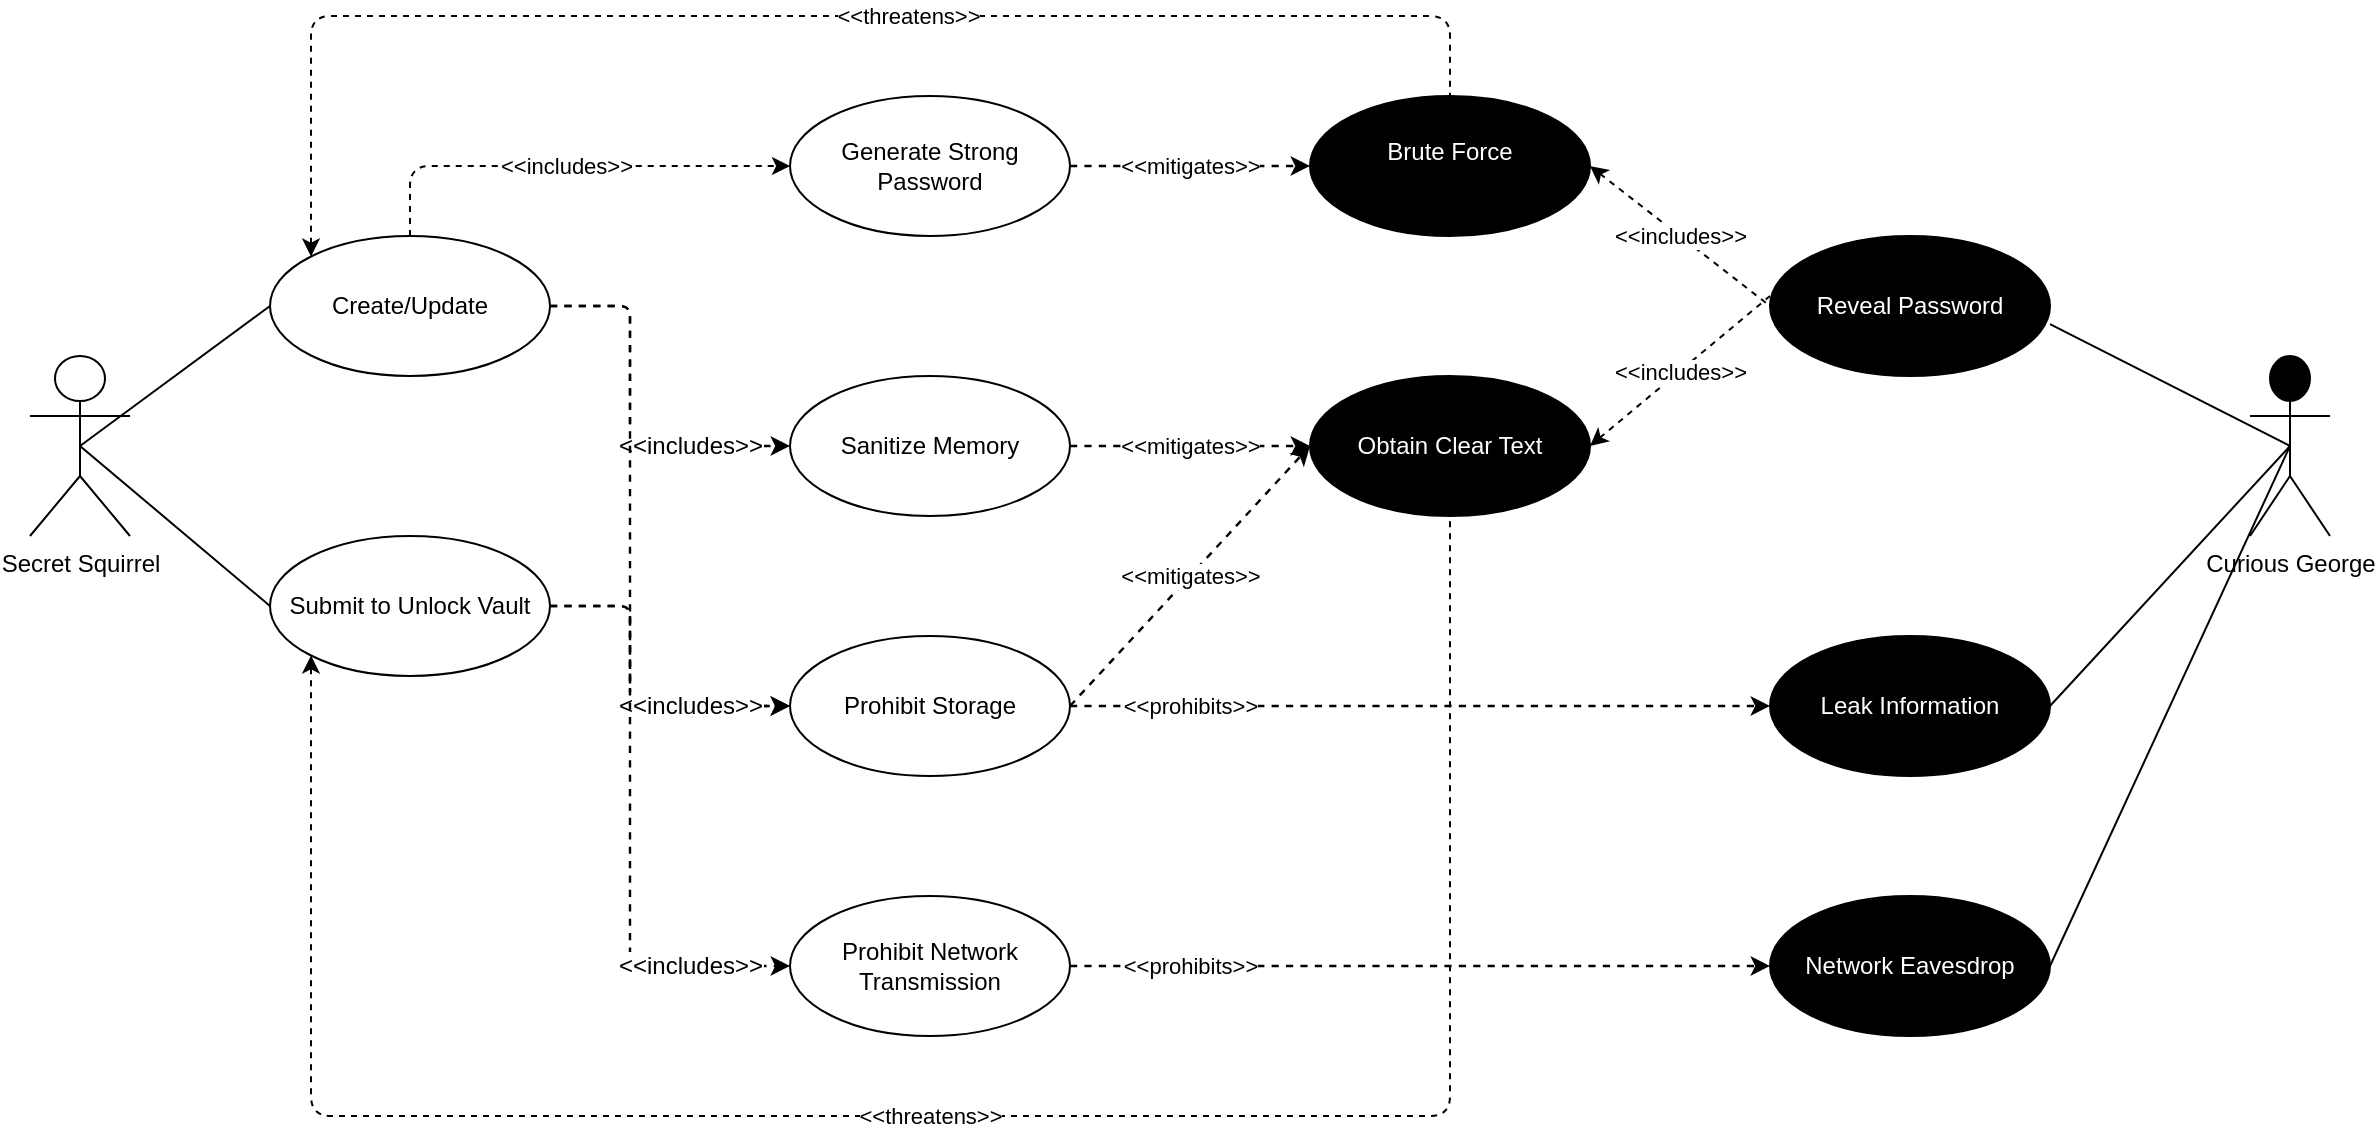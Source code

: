 <mxfile version="12.0.0" type="device" pages="5"><diagram name="Master Password" id="58cdce13-f638-feb5-8d6f-7d28b1aa9fa0"><mxGraphModel dx="1465" dy="1350" grid="1" gridSize="10" guides="1" tooltips="1" connect="1" arrows="1" fold="1" page="1" pageScale="1" pageWidth="1400" pageHeight="850" background="#ffffff" math="0" shadow="0"><root><mxCell id="0"/><mxCell id="1" parent="0"/><mxCell id="XGzKpcHEinG4bW_pIuc9-3" value="Create/Update" style="ellipse;whiteSpace=wrap;html=1;" parent="1" vertex="1"><mxGeometry x="160" y="250" width="140" height="70" as="geometry"/></mxCell><mxCell id="XGzKpcHEinG4bW_pIuc9-6" value="" style="html=1;jettySize=18;fontSize=11;strokeOpacity=100;dashed=1;strokeWidth=1.2;rounded=1;arcSize=10;startArrow=none;;endArrow=classic;elbow=vertical;endFill=1;entryX=0;entryY=0.5;entryDx=0;entryDy=0;edgeStyle=orthogonalEdgeStyle;exitX=1;exitY=0.5;exitDx=0;exitDy=0;startFill=0;" parent="1" source="XGzKpcHEinG4bW_pIuc9-3" target="XGzKpcHEinG4bW_pIuc9-14" edge="1"><mxGeometry width="100" height="100" relative="1" as="geometry"><mxPoint x="310" y="290" as="sourcePoint"/><mxPoint x="680" y="430" as="targetPoint"/><Array as="points"><mxPoint x="340" y="285"/><mxPoint x="340" y="355"/></Array></mxGeometry></mxCell><mxCell id="588GdImMmk-9-AhnwKWE-17" value="&amp;lt;&amp;lt;includes&amp;gt;&amp;gt;" style="text;html=1;resizable=0;points=[];align=center;verticalAlign=middle;labelBackgroundColor=#ffffff;" vertex="1" connectable="0" parent="XGzKpcHEinG4bW_pIuc9-6"><mxGeometry x="0.547" y="-1" relative="1" as="geometry"><mxPoint x="-7" y="-1" as="offset"/></mxGeometry></mxCell><mxCell id="XGzKpcHEinG4bW_pIuc9-24" style="rounded=1;orthogonalLoop=1;jettySize=auto;html=1;exitX=0.5;exitY=0.5;exitDx=0;exitDy=0;exitPerimeter=0;entryX=0;entryY=0.5;entryDx=0;entryDy=0;fontColor=#FFFFFF;startArrow=none;startFill=0;endArrow=none;endFill=0;" parent="1" source="XGzKpcHEinG4bW_pIuc9-8" target="XGzKpcHEinG4bW_pIuc9-3" edge="1"><mxGeometry relative="1" as="geometry"/></mxCell><mxCell id="XGzKpcHEinG4bW_pIuc9-8" value="Secret Squirrel" style="shape=umlActor;verticalLabelPosition=bottom;labelBackgroundColor=#ffffff;verticalAlign=top;html=1;" parent="1" vertex="1"><mxGeometry x="40" y="310" width="50" height="90" as="geometry"/></mxCell><mxCell id="XGzKpcHEinG4bW_pIuc9-9" value="Leak Information" style="ellipse;whiteSpace=wrap;html=1;fillColor=#000000;fontColor=#FFFFFF;" parent="1" vertex="1"><mxGeometry x="910" y="450" width="140" height="70" as="geometry"/></mxCell><mxCell id="XGzKpcHEinG4bW_pIuc9-10" value="&amp;lt;&amp;lt;mitigates&amp;gt;&amp;gt;" style="html=1;jettySize=18;fontSize=11;strokeOpacity=100;dashed=1;strokeWidth=1.2;rounded=1;arcSize=10;startArrow=none;;endArrow=classic;entryX=0;entryY=0.5;entryDx=0;entryDy=0;endFill=1;startFill=0;exitX=1;exitY=0.5;exitDx=0;exitDy=0;" parent="1" source="XGzKpcHEinG4bW_pIuc9-13" target="XGzKpcHEinG4bW_pIuc9-17" edge="1"><mxGeometry width="100" height="100" relative="1" as="geometry"><mxPoint x="620" y="120" as="sourcePoint"/><mxPoint x="755" y="228" as="targetPoint"/></mxGeometry></mxCell><mxCell id="XGzKpcHEinG4bW_pIuc9-12" value="Submit to Unlock Vault" style="ellipse;whiteSpace=wrap;html=1;" parent="1" vertex="1"><mxGeometry x="160" y="400" width="140" height="70" as="geometry"/></mxCell><mxCell id="XGzKpcHEinG4bW_pIuc9-40" value="&amp;lt;&amp;lt;includes&amp;gt;&amp;gt;" style="edgeStyle=orthogonalEdgeStyle;rounded=1;orthogonalLoop=1;jettySize=auto;html=1;dashed=1;startArrow=none;startFill=0;endArrow=classic;endFill=1;fontColor=#000000;exitX=0.5;exitY=0;exitDx=0;exitDy=0;entryX=0;entryY=0.5;entryDx=0;entryDy=0;" parent="1" source="XGzKpcHEinG4bW_pIuc9-3" target="XGzKpcHEinG4bW_pIuc9-13" edge="1"><mxGeometry relative="1" as="geometry"><mxPoint x="419" y="190" as="targetPoint"/><mxPoint x="310" y="200" as="sourcePoint"/></mxGeometry></mxCell><mxCell id="XGzKpcHEinG4bW_pIuc9-13" value="Generate Strong Password" style="ellipse;whiteSpace=wrap;html=1;" parent="1" vertex="1"><mxGeometry x="420" y="180" width="140" height="70" as="geometry"/></mxCell><mxCell id="XGzKpcHEinG4bW_pIuc9-14" value="Sanitize Memory" style="ellipse;whiteSpace=wrap;html=1;" parent="1" vertex="1"><mxGeometry x="420" y="320" width="140" height="70" as="geometry"/></mxCell><mxCell id="XGzKpcHEinG4bW_pIuc9-15" value="Prohibit Storage" style="ellipse;whiteSpace=wrap;html=1;" parent="1" vertex="1"><mxGeometry x="420" y="450" width="140" height="70" as="geometry"/></mxCell><mxCell id="XGzKpcHEinG4bW_pIuc9-16" value="Prohibit Network Transmission" style="ellipse;whiteSpace=wrap;html=1;" parent="1" vertex="1"><mxGeometry x="420" y="580" width="140" height="70" as="geometry"/></mxCell><mxCell id="XGzKpcHEinG4bW_pIuc9-17" value="&lt;div&gt;Brute Force&lt;/div&gt;&lt;div&gt;&lt;br&gt;&lt;/div&gt;" style="ellipse;whiteSpace=wrap;html=1;fillColor=#000000;fontColor=#FFFFFF;" parent="1" vertex="1"><mxGeometry x="680" y="180" width="140" height="70" as="geometry"/></mxCell><mxCell id="XGzKpcHEinG4bW_pIuc9-18" value="Reveal Password" style="ellipse;whiteSpace=wrap;html=1;fillColor=#000000;fontColor=#FFFFFF;" parent="1" vertex="1"><mxGeometry x="910" y="250" width="140" height="70" as="geometry"/></mxCell><mxCell id="XGzKpcHEinG4bW_pIuc9-19" value="Obtain Clear Text" style="ellipse;whiteSpace=wrap;html=1;fillColor=#000000;fontColor=#FFFFFF;" parent="1" vertex="1"><mxGeometry x="680" y="320" width="140" height="70" as="geometry"/></mxCell><mxCell id="XGzKpcHEinG4bW_pIuc9-21" value="Network Eavesdrop" style="ellipse;whiteSpace=wrap;html=1;fillColor=#000000;fontColor=#FFFFFF;" parent="1" vertex="1"><mxGeometry x="910" y="580" width="140" height="70" as="geometry"/></mxCell><mxCell id="XGzKpcHEinG4bW_pIuc9-22" value="Curious George" style="shape=umlActor;verticalLabelPosition=bottom;labelBackgroundColor=#ffffff;verticalAlign=top;html=1;fillColor=#000000;" parent="1" vertex="1"><mxGeometry x="1150" y="310" width="40" height="90" as="geometry"/></mxCell><mxCell id="XGzKpcHEinG4bW_pIuc9-26" style="rounded=1;orthogonalLoop=1;jettySize=auto;html=1;exitX=0.5;exitY=0.5;exitDx=0;exitDy=0;exitPerimeter=0;entryX=0;entryY=0.5;entryDx=0;entryDy=0;fontColor=#FFFFFF;startArrow=none;startFill=0;endArrow=none;endFill=0;" parent="1" source="XGzKpcHEinG4bW_pIuc9-8" target="XGzKpcHEinG4bW_pIuc9-12" edge="1"><mxGeometry relative="1" as="geometry"><mxPoint x="130" y="340" as="sourcePoint"/><mxPoint x="225" y="270" as="targetPoint"/></mxGeometry></mxCell><mxCell id="XGzKpcHEinG4bW_pIuc9-27" style="rounded=1;orthogonalLoop=1;jettySize=auto;html=1;exitX=1;exitY=0.629;exitDx=0;exitDy=0;exitPerimeter=0;fontColor=#FFFFFF;startArrow=none;startFill=0;endArrow=none;endFill=0;entryX=0.5;entryY=0.5;entryDx=0;entryDy=0;entryPerimeter=0;" parent="1" source="XGzKpcHEinG4bW_pIuc9-18" target="XGzKpcHEinG4bW_pIuc9-22" edge="1"><mxGeometry relative="1" as="geometry"><mxPoint x="1080" y="515" as="sourcePoint"/><mxPoint x="1120" y="360" as="targetPoint"/></mxGeometry></mxCell><mxCell id="XGzKpcHEinG4bW_pIuc9-28" style="rounded=1;orthogonalLoop=1;jettySize=auto;html=1;exitX=1;exitY=0.5;exitDx=0;exitDy=0;fontColor=#FFFFFF;startArrow=none;startFill=0;endArrow=none;endFill=0;entryX=0.5;entryY=0.5;entryDx=0;entryDy=0;entryPerimeter=0;" parent="1" source="XGzKpcHEinG4bW_pIuc9-9" target="XGzKpcHEinG4bW_pIuc9-22" edge="1"><mxGeometry relative="1" as="geometry"><mxPoint x="85" y="375" as="sourcePoint"/><mxPoint x="1160" y="360" as="targetPoint"/></mxGeometry></mxCell><mxCell id="XGzKpcHEinG4bW_pIuc9-29" style="rounded=1;orthogonalLoop=1;jettySize=auto;html=1;exitX=1;exitY=0.5;exitDx=0;exitDy=0;fontColor=#FFFFFF;startArrow=none;startFill=0;endArrow=none;endFill=0;entryX=0.5;entryY=0.5;entryDx=0;entryDy=0;entryPerimeter=0;" parent="1" source="XGzKpcHEinG4bW_pIuc9-21" target="XGzKpcHEinG4bW_pIuc9-22" edge="1"><mxGeometry relative="1" as="geometry"><mxPoint x="95" y="385" as="sourcePoint"/><mxPoint x="1120" y="360" as="targetPoint"/></mxGeometry></mxCell><mxCell id="XGzKpcHEinG4bW_pIuc9-41" value="&amp;lt;&amp;lt;mitigates&amp;gt;&amp;gt;" style="html=1;jettySize=18;fontSize=11;strokeOpacity=100;dashed=1;strokeWidth=1.2;rounded=1;arcSize=10;startArrow=none;;endArrow=classic;exitX=1;exitY=0.5;exitDx=0;exitDy=0;endFill=1;startFill=0;entryX=0;entryY=0.5;entryDx=0;entryDy=0;" parent="1" source="XGzKpcHEinG4bW_pIuc9-14" target="XGzKpcHEinG4bW_pIuc9-19" edge="1"><mxGeometry width="100" height="100" relative="1" as="geometry"><mxPoint x="610" y="290" as="sourcePoint"/><mxPoint x="670" y="290" as="targetPoint"/></mxGeometry></mxCell><mxCell id="XGzKpcHEinG4bW_pIuc9-42" value="&amp;lt;&amp;lt;mitigates&amp;gt;&amp;gt;" style="html=1;jettySize=18;fontSize=11;strokeOpacity=100;dashed=1;strokeWidth=1.2;rounded=1;arcSize=10;startArrow=none;;endArrow=classic;endFill=1;startFill=0;exitX=1;exitY=0.5;exitDx=0;exitDy=0;entryX=0;entryY=0.5;entryDx=0;entryDy=0;" parent="1" source="XGzKpcHEinG4bW_pIuc9-15" target="XGzKpcHEinG4bW_pIuc9-19" edge="1"><mxGeometry width="100" height="100" relative="1" as="geometry"><mxPoint x="679" y="355" as="sourcePoint"/><mxPoint x="810" y="480" as="targetPoint"/></mxGeometry></mxCell><mxCell id="XGzKpcHEinG4bW_pIuc9-45" value="&amp;lt;&amp;lt;prohibits&amp;gt;&amp;gt;" style="html=1;jettySize=18;fontSize=11;strokeOpacity=100;dashed=1;strokeWidth=1.2;rounded=1;arcSize=10;startArrow=none;;endArrow=classic;endFill=1;startFill=0;exitX=1;exitY=0.5;exitDx=0;exitDy=0;entryX=0;entryY=0.5;entryDx=0;entryDy=0;" parent="1" source="XGzKpcHEinG4bW_pIuc9-15" target="XGzKpcHEinG4bW_pIuc9-9" edge="1"><mxGeometry x="-0.657" width="100" height="100" relative="1" as="geometry"><mxPoint x="700" y="520" as="sourcePoint"/><mxPoint x="910" y="470" as="targetPoint"/><Array as="points"/><mxPoint as="offset"/></mxGeometry></mxCell><mxCell id="XGzKpcHEinG4bW_pIuc9-46" value="&amp;lt;&amp;lt;prohibits&amp;gt;&amp;gt;" style="html=1;jettySize=18;fontSize=11;strokeOpacity=100;dashed=1;strokeWidth=1.2;rounded=1;arcSize=10;startArrow=none;;endArrow=classic;endFill=1;startFill=0;exitX=1;exitY=0.5;exitDx=0;exitDy=0;entryX=0;entryY=0.5;entryDx=0;entryDy=0;" parent="1" source="XGzKpcHEinG4bW_pIuc9-16" target="XGzKpcHEinG4bW_pIuc9-21" edge="1"><mxGeometry x="-0.657" width="100" height="100" relative="1" as="geometry"><mxPoint x="750" y="640" as="sourcePoint"/><mxPoint x="870" y="510" as="targetPoint"/><mxPoint as="offset"/></mxGeometry></mxCell><mxCell id="XGzKpcHEinG4bW_pIuc9-47" value="&amp;lt;&amp;lt;includes&amp;gt;&amp;gt;" style="edgeStyle=none;rounded=1;orthogonalLoop=1;jettySize=auto;html=1;dashed=1;startArrow=classic;startFill=1;endArrow=none;endFill=0;fontColor=#000000;entryX=0;entryY=0.5;entryDx=0;entryDy=0;exitX=1;exitY=0.5;exitDx=0;exitDy=0;" parent="1" source="XGzKpcHEinG4bW_pIuc9-17" target="XGzKpcHEinG4bW_pIuc9-18" edge="1"><mxGeometry relative="1" as="geometry"><mxPoint x="1069.02" y="-12.02" as="targetPoint"/><mxPoint x="950" y="50" as="sourcePoint"/></mxGeometry></mxCell><mxCell id="XGzKpcHEinG4bW_pIuc9-48" value="&amp;lt;&amp;lt;includes&amp;gt;&amp;gt;" style="edgeStyle=none;rounded=1;orthogonalLoop=1;jettySize=auto;html=1;dashed=1;startArrow=classic;startFill=1;endArrow=none;endFill=0;fontColor=#000000;exitX=1;exitY=0.5;exitDx=0;exitDy=0;" parent="1" source="XGzKpcHEinG4bW_pIuc9-19" edge="1"><mxGeometry relative="1" as="geometry"><mxPoint x="910" y="280" as="targetPoint"/><mxPoint x="1150" y="110" as="sourcePoint"/></mxGeometry></mxCell><mxCell id="588GdImMmk-9-AhnwKWE-1" value="" style="html=1;jettySize=18;fontSize=11;strokeOpacity=100;dashed=1;strokeWidth=1.2;rounded=1;arcSize=10;startArrow=none;;endArrow=classic;elbow=vertical;endFill=1;entryX=0;entryY=0.5;entryDx=0;entryDy=0;exitX=1;exitY=0.5;exitDx=0;exitDy=0;edgeStyle=orthogonalEdgeStyle;startFill=0;" edge="1" parent="1" source="XGzKpcHEinG4bW_pIuc9-3" target="XGzKpcHEinG4bW_pIuc9-15"><mxGeometry width="100" height="100" relative="1" as="geometry"><mxPoint x="350" y="510" as="sourcePoint"/><mxPoint x="470" y="430" as="targetPoint"/><Array as="points"><mxPoint x="340" y="285"/><mxPoint x="340" y="485"/></Array></mxGeometry></mxCell><mxCell id="588GdImMmk-9-AhnwKWE-3" value="" style="html=1;jettySize=18;fontSize=11;strokeOpacity=100;dashed=1;strokeWidth=1.2;rounded=1;arcSize=10;startArrow=none;;endArrow=classic;elbow=vertical;endFill=1;entryX=0;entryY=0.5;entryDx=0;entryDy=0;edgeStyle=orthogonalEdgeStyle;exitX=1;exitY=0.5;exitDx=0;exitDy=0;startFill=0;" edge="1" parent="1" source="XGzKpcHEinG4bW_pIuc9-12" target="XGzKpcHEinG4bW_pIuc9-15"><mxGeometry width="100" height="100" relative="1" as="geometry"><mxPoint x="300" y="500" as="sourcePoint"/><mxPoint x="410" y="490" as="targetPoint"/><Array as="points"><mxPoint x="340" y="435"/><mxPoint x="340" y="485"/></Array></mxGeometry></mxCell><mxCell id="588GdImMmk-9-AhnwKWE-13" value="&amp;lt;&amp;lt;includes&amp;gt;&amp;gt;" style="text;html=1;resizable=0;points=[];align=center;verticalAlign=middle;labelBackgroundColor=#ffffff;" vertex="1" connectable="0" parent="588GdImMmk-9-AhnwKWE-3"><mxGeometry x="0.435" y="-5" relative="1" as="geometry"><mxPoint x="-2" y="-5" as="offset"/></mxGeometry></mxCell><mxCell id="588GdImMmk-9-AhnwKWE-5" value="" style="html=1;jettySize=18;fontSize=11;strokeOpacity=100;dashed=1;strokeWidth=1.2;rounded=1;arcSize=10;startArrow=none;;endArrow=classic;elbow=vertical;endFill=1;entryX=0;entryY=0.5;entryDx=0;entryDy=0;edgeStyle=orthogonalEdgeStyle;exitX=1;exitY=0.5;exitDx=0;exitDy=0;startFill=0;" edge="1" parent="1" source="XGzKpcHEinG4bW_pIuc9-12" target="XGzKpcHEinG4bW_pIuc9-16"><mxGeometry width="100" height="100" relative="1" as="geometry"><mxPoint x="300" y="440" as="sourcePoint"/><mxPoint x="340" y="520" as="targetPoint"/><Array as="points"><mxPoint x="340" y="435"/><mxPoint x="340" y="615"/></Array></mxGeometry></mxCell><mxCell id="588GdImMmk-9-AhnwKWE-16" value="&amp;lt;&amp;lt;includes&amp;gt;&amp;gt;" style="text;html=1;resizable=0;points=[];align=center;verticalAlign=middle;labelBackgroundColor=#ffffff;" vertex="1" connectable="0" parent="588GdImMmk-9-AhnwKWE-5"><mxGeometry x="0.727" y="1" relative="1" as="geometry"><mxPoint x="-9" y="1" as="offset"/></mxGeometry></mxCell><mxCell id="r3or3R4xqNNFwjf1jhfR-1" value="&amp;lt;&amp;lt;threatens&amp;gt;&amp;gt;" style="edgeStyle=orthogonalEdgeStyle;rounded=1;orthogonalLoop=1;jettySize=auto;html=1;dashed=1;startArrow=classic;startFill=1;endArrow=none;endFill=0;fontColor=#000000;entryX=0.5;entryY=0;entryDx=0;entryDy=0;exitX=0;exitY=0;exitDx=0;exitDy=0;" edge="1" parent="1" source="XGzKpcHEinG4bW_pIuc9-3" target="XGzKpcHEinG4bW_pIuc9-17"><mxGeometry x="0.149" relative="1" as="geometry"><mxPoint x="1020" y="220" as="targetPoint"/><mxPoint x="930" y="150" as="sourcePoint"/><Array as="points"><mxPoint x="181" y="140"/><mxPoint x="750" y="140"/></Array><mxPoint as="offset"/></mxGeometry></mxCell><mxCell id="r3or3R4xqNNFwjf1jhfR-2" value="&amp;lt;&amp;lt;threatens&amp;gt;&amp;gt;" style="edgeStyle=orthogonalEdgeStyle;rounded=1;orthogonalLoop=1;jettySize=auto;html=1;dashed=1;startArrow=classic;startFill=1;endArrow=none;endFill=0;fontColor=#000000;entryX=0.5;entryY=1;entryDx=0;entryDy=0;exitX=0;exitY=1;exitDx=0;exitDy=0;" edge="1" parent="1" source="XGzKpcHEinG4bW_pIuc9-12" target="XGzKpcHEinG4bW_pIuc9-19"><mxGeometry x="-0.019" relative="1" as="geometry"><mxPoint x="760" y="190" as="targetPoint"/><mxPoint x="191" y="270" as="sourcePoint"/><Array as="points"><mxPoint x="181" y="690"/><mxPoint x="750" y="690"/></Array><mxPoint as="offset"/></mxGeometry></mxCell></root></mxGraphModel></diagram><diagram id="Xiw5rpqu6vYldQnbAu8h" name="Key Encryption Key"><mxGraphModel dx="1465" dy="1350" grid="1" gridSize="10" guides="1" tooltips="1" connect="1" arrows="1" fold="1" page="1" pageScale="1" pageWidth="1400" pageHeight="850" math="0" shadow="0"><root><mxCell id="bb86nBWVpNwhKXogLg4u-0"/><mxCell id="bb86nBWVpNwhKXogLg4u-1" parent="bb86nBWVpNwhKXogLg4u-0"/><mxCell id="bb86nBWVpNwhKXogLg4u-32" value="Derive Key Encryptoin Key" style="ellipse;whiteSpace=wrap;html=1;" parent="bb86nBWVpNwhKXogLg4u-1" vertex="1"><mxGeometry x="150" y="240" width="140" height="70" as="geometry"/></mxCell><mxCell id="bb86nBWVpNwhKXogLg4u-33" value="" style="html=1;jettySize=18;fontSize=11;strokeOpacity=100;dashed=1;strokeWidth=1.2;rounded=1;arcSize=10;startArrow=open;;endArrow=none;elbow=vertical;endFill=0;entryX=0.5;entryY=1;entryDx=0;entryDy=0;exitX=0.55;exitY=0.014;exitDx=0;exitDy=0;exitPerimeter=0;" parent="bb86nBWVpNwhKXogLg4u-1" source="bb86nBWVpNwhKXogLg4u-43" target="bb86nBWVpNwhKXogLg4u-41" edge="1"><mxGeometry width="100" height="100" relative="1" as="geometry"><mxPoint x="580" y="340" as="sourcePoint"/><mxPoint x="680" y="350" as="targetPoint"/><Array as="points"/></mxGeometry></mxCell><mxCell id="bb86nBWVpNwhKXogLg4u-34" value="&amp;lt;&amp;lt;includes&amp;gt;&amp;gt;" style="text;html=1;resizable=0;labelBackgroundColor=#ffffff;align=center;verticalAlign=middle;" parent="bb86nBWVpNwhKXogLg4u-33" vertex="1"><mxGeometry relative="1" as="geometry"/></mxCell><mxCell id="bb86nBWVpNwhKXogLg4u-35" style="rounded=1;orthogonalLoop=1;jettySize=auto;html=1;exitX=0.5;exitY=0.5;exitDx=0;exitDy=0;exitPerimeter=0;entryX=0;entryY=0.5;entryDx=0;entryDy=0;fontColor=#FFFFFF;startArrow=none;startFill=0;endArrow=none;endFill=0;" parent="bb86nBWVpNwhKXogLg4u-1" source="bb86nBWVpNwhKXogLg4u-36" target="bb86nBWVpNwhKXogLg4u-32" edge="1"><mxGeometry relative="1" as="geometry"/></mxCell><mxCell id="bb86nBWVpNwhKXogLg4u-36" value="Secret Squirrel" style="shape=umlActor;verticalLabelPosition=bottom;labelBackgroundColor=#ffffff;verticalAlign=top;html=1;" parent="bb86nBWVpNwhKXogLg4u-1" vertex="1"><mxGeometry x="40" y="230" width="50" height="90" as="geometry"/></mxCell><mxCell id="bb86nBWVpNwhKXogLg4u-38" value="&amp;lt;&amp;lt;mitigates&amp;gt;&amp;gt;" style="html=1;jettySize=18;fontSize=11;strokeOpacity=100;dashed=1;strokeWidth=1.2;rounded=1;arcSize=10;startArrow=none;;endArrow=classic;entryX=0;entryY=0.5;entryDx=0;entryDy=0;endFill=1;startFill=0;exitX=1;exitY=0.5;exitDx=0;exitDy=0;" parent="bb86nBWVpNwhKXogLg4u-1" source="bb86nBWVpNwhKXogLg4u-41" target="bb86nBWVpNwhKXogLg4u-45" edge="1"><mxGeometry width="100" height="100" relative="1" as="geometry"><mxPoint x="620" y="40" as="sourcePoint"/><mxPoint x="755" y="148" as="targetPoint"/></mxGeometry></mxCell><mxCell id="bb86nBWVpNwhKXogLg4u-40" value="&amp;lt;&amp;lt;includes&amp;gt;&amp;gt;" style="edgeStyle=none;rounded=1;orthogonalLoop=1;jettySize=auto;html=1;dashed=1;startArrow=none;startFill=0;endArrow=classic;endFill=1;fontColor=#000000;exitX=1;exitY=0.5;exitDx=0;exitDy=0;entryX=0;entryY=0.5;entryDx=0;entryDy=0;" parent="bb86nBWVpNwhKXogLg4u-1" source="bb86nBWVpNwhKXogLg4u-32" edge="1" target="bb86nBWVpNwhKXogLg4u-41"><mxGeometry relative="1" as="geometry"><mxPoint x="399" y="275" as="targetPoint"/><mxPoint x="310" y="120" as="sourcePoint"/></mxGeometry></mxCell><mxCell id="bb86nBWVpNwhKXogLg4u-41" value="Use Strong KDF" style="ellipse;whiteSpace=wrap;html=1;" parent="bb86nBWVpNwhKXogLg4u-1" vertex="1"><mxGeometry x="410" y="240" width="140" height="70" as="geometry"/></mxCell><mxCell id="bb86nBWVpNwhKXogLg4u-42" value="Sanitize Memory" style="ellipse;whiteSpace=wrap;html=1;" parent="bb86nBWVpNwhKXogLg4u-1" vertex="1"><mxGeometry x="410" y="520" width="140" height="70" as="geometry"/></mxCell><mxCell id="bb86nBWVpNwhKXogLg4u-43" value="Use Strong Master Password" style="ellipse;whiteSpace=wrap;html=1;" parent="bb86nBWVpNwhKXogLg4u-1" vertex="1"><mxGeometry x="250" y="380" width="140" height="70" as="geometry"/></mxCell><mxCell id="bb86nBWVpNwhKXogLg4u-45" value="&lt;div&gt;Brute Force&lt;/div&gt;&lt;div&gt;&lt;br&gt;&lt;/div&gt;" style="ellipse;whiteSpace=wrap;html=1;fillColor=#000000;fontColor=#FFFFFF;" parent="bb86nBWVpNwhKXogLg4u-1" vertex="1"><mxGeometry x="700" y="240" width="140" height="70" as="geometry"/></mxCell><mxCell id="bb86nBWVpNwhKXogLg4u-46" value="Reveal Vault Key/s" style="ellipse;whiteSpace=wrap;html=1;fillColor=#000000;fontColor=#FFFFFF;" parent="bb86nBWVpNwhKXogLg4u-1" vertex="1"><mxGeometry x="950" y="240" width="140" height="70" as="geometry"/></mxCell><mxCell id="bb86nBWVpNwhKXogLg4u-48" value="Reveal Key Encryption Key" style="ellipse;whiteSpace=wrap;html=1;fillColor=#000000;fontColor=#FFFFFF;" parent="bb86nBWVpNwhKXogLg4u-1" vertex="1"><mxGeometry x="700" y="520" width="140" height="70" as="geometry"/></mxCell><mxCell id="bb86nBWVpNwhKXogLg4u-49" value="Curious George" style="shape=umlActor;verticalLabelPosition=bottom;labelBackgroundColor=#ffffff;verticalAlign=top;html=1;fillColor=#000000;" parent="bb86nBWVpNwhKXogLg4u-1" vertex="1"><mxGeometry x="1180" y="230" width="40" height="90" as="geometry"/></mxCell><mxCell id="bb86nBWVpNwhKXogLg4u-51" style="rounded=1;orthogonalLoop=1;jettySize=auto;html=1;exitX=1;exitY=0.629;exitDx=0;exitDy=0;exitPerimeter=0;fontColor=#FFFFFF;startArrow=none;startFill=0;endArrow=none;endFill=0;" parent="bb86nBWVpNwhKXogLg4u-1" source="bb86nBWVpNwhKXogLg4u-46" edge="1"><mxGeometry relative="1" as="geometry"><mxPoint x="1080" y="435" as="sourcePoint"/><mxPoint x="1200" y="284" as="targetPoint"/></mxGeometry></mxCell><mxCell id="bb86nBWVpNwhKXogLg4u-56" value="&amp;lt;&amp;lt;mitigates&amp;gt;&amp;gt;" style="html=1;jettySize=18;fontSize=11;strokeOpacity=100;dashed=1;strokeWidth=1.2;rounded=1;arcSize=10;startArrow=none;;endArrow=classic;exitX=1;exitY=0.5;exitDx=0;exitDy=0;endFill=1;startFill=0;entryX=0;entryY=0.5;entryDx=0;entryDy=0;" parent="bb86nBWVpNwhKXogLg4u-1" source="bb86nBWVpNwhKXogLg4u-42" target="bb86nBWVpNwhKXogLg4u-48" edge="1"><mxGeometry width="100" height="100" relative="1" as="geometry"><mxPoint x="610" y="210" as="sourcePoint"/><mxPoint x="680" y="275" as="targetPoint"/></mxGeometry></mxCell><mxCell id="bb86nBWVpNwhKXogLg4u-60" value="&amp;lt;&amp;lt;includes&amp;gt;&amp;gt;" style="edgeStyle=none;rounded=1;orthogonalLoop=1;jettySize=auto;html=1;dashed=1;startArrow=classic;startFill=1;endArrow=none;endFill=0;fontColor=#000000;entryX=0;entryY=0.5;entryDx=0;entryDy=0;exitX=1;exitY=0.5;exitDx=0;exitDy=0;" parent="bb86nBWVpNwhKXogLg4u-1" source="bb86nBWVpNwhKXogLg4u-45" target="bb86nBWVpNwhKXogLg4u-46" edge="1"><mxGeometry relative="1" as="geometry"><mxPoint x="1069.02" y="-92.02" as="targetPoint"/><mxPoint x="950" y="-30" as="sourcePoint"/></mxGeometry></mxCell><mxCell id="c8lE6XC_6rOfPe9SeOlD-0" value="Use Strong Salt and Seed" style="ellipse;whiteSpace=wrap;html=1;" parent="bb86nBWVpNwhKXogLg4u-1" vertex="1"><mxGeometry x="410" y="380" width="140" height="70" as="geometry"/></mxCell><mxCell id="c8lE6XC_6rOfPe9SeOlD-1" value="&lt;div&gt;Use Sufficient Iterations&lt;/div&gt;&lt;div&gt; &lt;br&gt;&lt;/div&gt;" style="ellipse;whiteSpace=wrap;html=1;" parent="bb86nBWVpNwhKXogLg4u-1" vertex="1"><mxGeometry x="570" y="380" width="140" height="70" as="geometry"/></mxCell><mxCell id="c8lE6XC_6rOfPe9SeOlD-2" value="" style="html=1;jettySize=18;fontSize=11;strokeOpacity=100;dashed=1;strokeWidth=1.2;rounded=1;arcSize=10;startArrow=open;;endArrow=none;elbow=vertical;endFill=0;entryX=0.5;entryY=1;entryDx=0;entryDy=0;" parent="bb86nBWVpNwhKXogLg4u-1" source="c8lE6XC_6rOfPe9SeOlD-0" edge="1" target="bb86nBWVpNwhKXogLg4u-41"><mxGeometry width="100" height="100" relative="1" as="geometry"><mxPoint x="297" y="390.98" as="sourcePoint"/><mxPoint x="470" y="310" as="targetPoint"/><Array as="points"/></mxGeometry></mxCell><mxCell id="c8lE6XC_6rOfPe9SeOlD-3" value="&amp;lt;&amp;lt;includes&amp;gt;&amp;gt;" style="text;html=1;resizable=0;labelBackgroundColor=#ffffff;align=center;verticalAlign=middle;" parent="c8lE6XC_6rOfPe9SeOlD-2" vertex="1"><mxGeometry relative="1" as="geometry"/></mxCell><mxCell id="c8lE6XC_6rOfPe9SeOlD-4" value="" style="html=1;jettySize=18;fontSize=11;strokeOpacity=100;dashed=1;strokeWidth=1.2;rounded=1;arcSize=10;startArrow=open;;endArrow=none;elbow=vertical;endFill=0;entryX=0.5;entryY=1;entryDx=0;entryDy=0;exitX=0.5;exitY=0;exitDx=0;exitDy=0;" parent="bb86nBWVpNwhKXogLg4u-1" source="c8lE6XC_6rOfPe9SeOlD-1" target="bb86nBWVpNwhKXogLg4u-41" edge="1"><mxGeometry width="100" height="100" relative="1" as="geometry"><mxPoint x="307" y="400.98" as="sourcePoint"/><mxPoint x="490" y="330" as="targetPoint"/><Array as="points"/></mxGeometry></mxCell><mxCell id="c8lE6XC_6rOfPe9SeOlD-5" value="&amp;lt;&amp;lt;includes&amp;gt;&amp;gt;" style="text;html=1;resizable=0;labelBackgroundColor=#ffffff;align=center;verticalAlign=middle;" parent="c8lE6XC_6rOfPe9SeOlD-4" vertex="1"><mxGeometry relative="1" as="geometry"/></mxCell><mxCell id="c8lE6XC_6rOfPe9SeOlD-6" value="&amp;lt;&amp;lt;includes&amp;gt;&amp;gt;" style="edgeStyle=none;rounded=1;orthogonalLoop=1;jettySize=auto;html=1;dashed=1;startArrow=classic;startFill=1;endArrow=none;endFill=0;fontColor=#000000;entryX=0.5;entryY=1;entryDx=0;entryDy=0;exitX=1;exitY=0.5;exitDx=0;exitDy=0;" parent="bb86nBWVpNwhKXogLg4u-1" source="bb86nBWVpNwhKXogLg4u-48" target="bb86nBWVpNwhKXogLg4u-46" edge="1"><mxGeometry relative="1" as="geometry"><mxPoint x="1090" y="310" as="targetPoint"/><mxPoint x="980" y="310" as="sourcePoint"/></mxGeometry></mxCell><mxCell id="CbbDQiw3vRVPP6-OU2Di-0" value="&amp;lt;&amp;lt;includes&amp;gt;&amp;gt;" style="edgeStyle=orthogonalEdgeStyle;rounded=1;orthogonalLoop=1;jettySize=auto;html=1;dashed=1;startArrow=none;startFill=0;endArrow=classic;endFill=1;fontColor=#000000;exitX=0.5;exitY=1;exitDx=0;exitDy=0;entryX=0;entryY=0.5;entryDx=0;entryDy=0;" edge="1" parent="bb86nBWVpNwhKXogLg4u-1" source="bb86nBWVpNwhKXogLg4u-32" target="bb86nBWVpNwhKXogLg4u-42"><mxGeometry x="0.586" relative="1" as="geometry"><mxPoint x="440" y="650" as="targetPoint"/><mxPoint x="320" y="650" as="sourcePoint"/><mxPoint as="offset"/></mxGeometry></mxCell><mxCell id="GTy1Ynzk5T6NQn3iIM5e-0" value="&amp;lt;&amp;lt;threatens&amp;gt;&amp;gt;" style="edgeStyle=orthogonalEdgeStyle;rounded=1;orthogonalLoop=1;jettySize=auto;html=1;dashed=1;startArrow=classic;startFill=1;endArrow=none;endFill=0;fontColor=#000000;entryX=0.5;entryY=0;entryDx=0;entryDy=0;exitX=0.214;exitY=0.143;exitDx=0;exitDy=0;exitPerimeter=0;" edge="1" parent="bb86nBWVpNwhKXogLg4u-1" source="bb86nBWVpNwhKXogLg4u-32" target="bb86nBWVpNwhKXogLg4u-45"><mxGeometry x="-0.019" relative="1" as="geometry"><mxPoint x="770" y="230" as="targetPoint"/><mxPoint x="170" y="190" as="sourcePoint"/><Array as="points"><mxPoint x="180" y="190"/><mxPoint x="770" y="190"/></Array><mxPoint as="offset"/></mxGeometry></mxCell><mxCell id="GTy1Ynzk5T6NQn3iIM5e-3" value="&amp;lt;&amp;lt;threatens&amp;gt;&amp;gt;" style="edgeStyle=orthogonalEdgeStyle;rounded=1;orthogonalLoop=1;jettySize=auto;html=1;dashed=1;startArrow=classic;startFill=1;endArrow=none;endFill=0;fontColor=#000000;entryX=0.5;entryY=1;entryDx=0;entryDy=0;" edge="1" parent="bb86nBWVpNwhKXogLg4u-1" target="bb86nBWVpNwhKXogLg4u-48"><mxGeometry x="0.252" relative="1" as="geometry"><mxPoint x="1260" y="670" as="targetPoint"/><mxPoint x="180" y="309" as="sourcePoint"/><Array as="points"><mxPoint x="180" y="640"/><mxPoint x="770" y="640"/></Array><mxPoint as="offset"/></mxGeometry></mxCell></root></mxGraphModel></diagram><diagram id="EDSEXq1_pqd5GcFzgWE0" name="Secrets"><mxGraphModel dx="1465" dy="1350" grid="1" gridSize="10" guides="1" tooltips="1" connect="1" arrows="1" fold="1" page="1" pageScale="1" pageWidth="1400" pageHeight="850" math="0" shadow="0"><root><mxCell id="ORw-Q050PlbEKWAl_C-I-0"/><mxCell id="ORw-Q050PlbEKWAl_C-I-1" parent="ORw-Q050PlbEKWAl_C-I-0"/><mxCell id="wGwvY8CdVtlGk3hoBqAM-121" value="Store Secret" style="ellipse;whiteSpace=wrap;html=1;" parent="ORw-Q050PlbEKWAl_C-I-1" vertex="1"><mxGeometry x="170" y="310" width="140" height="70" as="geometry"/></mxCell><mxCell id="wGwvY8CdVtlGk3hoBqAM-122" value="" style="html=1;jettySize=18;fontSize=11;strokeOpacity=100;dashed=1;strokeWidth=1.2;rounded=1;arcSize=10;startArrow=none;;endArrow=classic;elbow=vertical;endFill=1;entryX=0;entryY=0.5;entryDx=0;entryDy=0;exitX=0.5;exitY=0;exitDx=0;exitDy=0;edgeStyle=orthogonalEdgeStyle;startFill=0;" parent="ORw-Q050PlbEKWAl_C-I-1" source="wGwvY8CdVtlGk3hoBqAM-128" target="wGwvY8CdVtlGk3hoBqAM-131" edge="1"><mxGeometry width="100" height="100" relative="1" as="geometry"><mxPoint x="310" y="610" as="sourcePoint"/><mxPoint x="690" y="490" as="targetPoint"/><Array as="points"><mxPoint x="240" y="415"/></Array></mxGeometry></mxCell><mxCell id="wZmdQxXZDjtdB0Fzz5n2-0" style="edgeStyle=orthogonalEdgeStyle;rounded=1;orthogonalLoop=1;jettySize=auto;html=1;exitX=0.25;exitY=0;exitDx=0;exitDy=0;dashed=1;startArrow=none;startFill=0;endArrow=classic;endFill=1;fontColor=#000000;" parent="wGwvY8CdVtlGk3hoBqAM-122" edge="1"><mxGeometry relative="1" as="geometry"><mxPoint x="340" y="440" as="sourcePoint"/><mxPoint x="340" y="440" as="targetPoint"/></mxGeometry></mxCell><mxCell id="wGwvY8CdVtlGk3hoBqAM-124" style="rounded=1;orthogonalLoop=1;jettySize=auto;html=1;exitX=0.5;exitY=0.5;exitDx=0;exitDy=0;exitPerimeter=0;entryX=0;entryY=0.5;entryDx=0;entryDy=0;fontColor=#FFFFFF;startArrow=none;startFill=0;endArrow=none;endFill=0;" parent="ORw-Q050PlbEKWAl_C-I-1" source="wGwvY8CdVtlGk3hoBqAM-125" target="wGwvY8CdVtlGk3hoBqAM-121" edge="1"><mxGeometry relative="1" as="geometry"/></mxCell><mxCell id="wGwvY8CdVtlGk3hoBqAM-125" value="Secret Squirrel" style="shape=umlActor;verticalLabelPosition=bottom;labelBackgroundColor=#ffffff;verticalAlign=top;html=1;" parent="ORw-Q050PlbEKWAl_C-I-1" vertex="1"><mxGeometry x="50" y="370" width="50" height="90" as="geometry"/></mxCell><mxCell id="wGwvY8CdVtlGk3hoBqAM-126" value="Leak Information" style="ellipse;whiteSpace=wrap;html=1;fillColor=#000000;fontColor=#FFFFFF;" parent="ORw-Q050PlbEKWAl_C-I-1" vertex="1"><mxGeometry x="919" y="510" width="140" height="70" as="geometry"/></mxCell><mxCell id="wGwvY8CdVtlGk3hoBqAM-127" value="&amp;lt;&amp;lt;mitigates&amp;gt;&amp;gt;" style="html=1;jettySize=18;fontSize=11;strokeOpacity=100;dashed=1;strokeWidth=1.2;rounded=1;arcSize=10;startArrow=none;;endArrow=classic;entryX=0;entryY=0.5;entryDx=0;entryDy=0;endFill=1;startFill=0;exitX=1;exitY=0.5;exitDx=0;exitDy=0;" parent="ORw-Q050PlbEKWAl_C-I-1" source="wGwvY8CdVtlGk3hoBqAM-130" target="wGwvY8CdVtlGk3hoBqAM-134" edge="1"><mxGeometry width="100" height="100" relative="1" as="geometry"><mxPoint x="630" y="180" as="sourcePoint"/><mxPoint x="765" y="288" as="targetPoint"/></mxGeometry></mxCell><mxCell id="wGwvY8CdVtlGk3hoBqAM-128" value="Retrieve Secret" style="ellipse;whiteSpace=wrap;html=1;" parent="ORw-Q050PlbEKWAl_C-I-1" vertex="1"><mxGeometry x="170" y="460" width="140" height="70" as="geometry"/></mxCell><mxCell id="wGwvY8CdVtlGk3hoBqAM-129" value="&amp;lt;&amp;lt;includes&amp;gt;&amp;gt;" style="edgeStyle=none;rounded=1;orthogonalLoop=1;jettySize=auto;html=1;dashed=1;startArrow=none;startFill=0;endArrow=classic;endFill=1;fontColor=#000000;entryX=-0.007;entryY=0.614;entryDx=0;entryDy=0;entryPerimeter=0;exitX=0.5;exitY=0;exitDx=0;exitDy=0;" parent="ORw-Q050PlbEKWAl_C-I-1" source="wGwvY8CdVtlGk3hoBqAM-121" target="wGwvY8CdVtlGk3hoBqAM-130" edge="1"><mxGeometry x="0.17" y="4" relative="1" as="geometry"><mxPoint x="410" y="290" as="targetPoint"/><mxPoint x="320" y="260" as="sourcePoint"/><mxPoint as="offset"/></mxGeometry></mxCell><mxCell id="wGwvY8CdVtlGk3hoBqAM-130" value="Encrypt Data in Transit" style="ellipse;whiteSpace=wrap;html=1;" parent="ORw-Q050PlbEKWAl_C-I-1" vertex="1"><mxGeometry x="430" y="240" width="140" height="70" as="geometry"/></mxCell><mxCell id="wGwvY8CdVtlGk3hoBqAM-131" value="Sanitize Memory" style="ellipse;whiteSpace=wrap;html=1;" parent="ORw-Q050PlbEKWAl_C-I-1" vertex="1"><mxGeometry x="430" y="380" width="140" height="70" as="geometry"/></mxCell><mxCell id="wGwvY8CdVtlGk3hoBqAM-132" value="Encrypt Data at Rest" style="ellipse;whiteSpace=wrap;html=1;" parent="ORw-Q050PlbEKWAl_C-I-1" vertex="1"><mxGeometry x="430" y="510" width="140" height="70" as="geometry"/></mxCell><mxCell id="wGwvY8CdVtlGk3hoBqAM-133" value="Prohibit Use of Old Keys" style="ellipse;whiteSpace=wrap;html=1;" parent="ORw-Q050PlbEKWAl_C-I-1" vertex="1"><mxGeometry x="430" y="640" width="140" height="70" as="geometry"/></mxCell><mxCell id="wGwvY8CdVtlGk3hoBqAM-134" value="Network Eavesdrop" style="ellipse;whiteSpace=wrap;html=1;fillColor=#000000;fontColor=#FFFFFF;" parent="ORw-Q050PlbEKWAl_C-I-1" vertex="1"><mxGeometry x="690" y="240" width="140" height="70" as="geometry"/></mxCell><mxCell id="wGwvY8CdVtlGk3hoBqAM-135" value="Reveal Secret" style="ellipse;whiteSpace=wrap;html=1;fillColor=#000000;fontColor=#FFFFFF;" parent="ORw-Q050PlbEKWAl_C-I-1" vertex="1"><mxGeometry x="920" y="310" width="140" height="70" as="geometry"/></mxCell><mxCell id="wGwvY8CdVtlGk3hoBqAM-136" value="Obtain Clear Text" style="ellipse;whiteSpace=wrap;html=1;fillColor=#000000;fontColor=#FFFFFF;" parent="ORw-Q050PlbEKWAl_C-I-1" vertex="1"><mxGeometry x="690" y="380" width="140" height="70" as="geometry"/></mxCell><mxCell id="wGwvY8CdVtlGk3hoBqAM-137" value="Corrupt Data" style="ellipse;whiteSpace=wrap;html=1;fillColor=#000000;fontColor=#FFFFFF;" parent="ORw-Q050PlbEKWAl_C-I-1" vertex="1"><mxGeometry x="920" y="640" width="140" height="70" as="geometry"/></mxCell><mxCell id="wGwvY8CdVtlGk3hoBqAM-138" value="Curious George" style="shape=umlActor;verticalLabelPosition=bottom;labelBackgroundColor=#ffffff;verticalAlign=top;html=1;fillColor=#000000;" parent="ORw-Q050PlbEKWAl_C-I-1" vertex="1"><mxGeometry x="1160" y="370" width="40" height="90" as="geometry"/></mxCell><mxCell id="wGwvY8CdVtlGk3hoBqAM-139" style="rounded=1;orthogonalLoop=1;jettySize=auto;html=1;exitX=0.5;exitY=0.5;exitDx=0;exitDy=0;exitPerimeter=0;entryX=0;entryY=0.5;entryDx=0;entryDy=0;fontColor=#FFFFFF;startArrow=none;startFill=0;endArrow=none;endFill=0;" parent="ORw-Q050PlbEKWAl_C-I-1" source="wGwvY8CdVtlGk3hoBqAM-125" target="wGwvY8CdVtlGk3hoBqAM-128" edge="1"><mxGeometry relative="1" as="geometry"><mxPoint x="140" y="400" as="sourcePoint"/><mxPoint x="235" y="330" as="targetPoint"/></mxGeometry></mxCell><mxCell id="wGwvY8CdVtlGk3hoBqAM-140" style="rounded=1;orthogonalLoop=1;jettySize=auto;html=1;exitX=1;exitY=0.629;exitDx=0;exitDy=0;exitPerimeter=0;fontColor=#FFFFFF;startArrow=none;startFill=0;endArrow=none;endFill=0;entryX=0.5;entryY=0.5;entryDx=0;entryDy=0;entryPerimeter=0;" parent="ORw-Q050PlbEKWAl_C-I-1" source="wGwvY8CdVtlGk3hoBqAM-135" target="wGwvY8CdVtlGk3hoBqAM-138" edge="1"><mxGeometry relative="1" as="geometry"><mxPoint x="1090" y="575" as="sourcePoint"/><mxPoint x="1130" y="420" as="targetPoint"/></mxGeometry></mxCell><mxCell id="wGwvY8CdVtlGk3hoBqAM-141" style="rounded=1;orthogonalLoop=1;jettySize=auto;html=1;exitX=1;exitY=0.5;exitDx=0;exitDy=0;fontColor=#FFFFFF;startArrow=none;startFill=0;endArrow=none;endFill=0;entryX=0.5;entryY=0.5;entryDx=0;entryDy=0;entryPerimeter=0;" parent="ORw-Q050PlbEKWAl_C-I-1" source="wGwvY8CdVtlGk3hoBqAM-126" target="wGwvY8CdVtlGk3hoBqAM-138" edge="1"><mxGeometry relative="1" as="geometry"><mxPoint x="95" y="435" as="sourcePoint"/><mxPoint x="1170" y="420" as="targetPoint"/></mxGeometry></mxCell><mxCell id="wGwvY8CdVtlGk3hoBqAM-142" style="rounded=1;orthogonalLoop=1;jettySize=auto;html=1;exitX=1;exitY=0.5;exitDx=0;exitDy=0;fontColor=#FFFFFF;startArrow=none;startFill=0;endArrow=none;endFill=0;entryX=0.5;entryY=0.5;entryDx=0;entryDy=0;entryPerimeter=0;" parent="ORw-Q050PlbEKWAl_C-I-1" source="wGwvY8CdVtlGk3hoBqAM-137" target="wGwvY8CdVtlGk3hoBqAM-138" edge="1"><mxGeometry relative="1" as="geometry"><mxPoint x="105" y="445" as="sourcePoint"/><mxPoint x="1130" y="420" as="targetPoint"/></mxGeometry></mxCell><mxCell id="wGwvY8CdVtlGk3hoBqAM-143" style="rounded=1;orthogonalLoop=1;jettySize=auto;html=1;entryX=0;entryY=0.5;entryDx=0;entryDy=0;fontColor=#FFFFFF;startArrow=none;startFill=0;endArrow=classic;endFill=1;dashed=1;edgeStyle=orthogonalEdgeStyle;exitX=0.5;exitY=1;exitDx=0;exitDy=0;" parent="ORw-Q050PlbEKWAl_C-I-1" source="wGwvY8CdVtlGk3hoBqAM-121" target="wGwvY8CdVtlGk3hoBqAM-131" edge="1"><mxGeometry relative="1" as="geometry"><mxPoint x="250" y="390" as="sourcePoint"/><mxPoint x="210" y="535" as="targetPoint"/><Array as="points"><mxPoint x="240" y="415"/></Array></mxGeometry></mxCell><mxCell id="wGwvY8CdVtlGk3hoBqAM-144" value="&amp;lt;&amp;lt;includes&amp;gt;&amp;gt;" style="text;html=1;resizable=0;points=[];align=center;verticalAlign=middle;labelBackgroundColor=#ffffff;fontColor=#000000;" parent="wGwvY8CdVtlGk3hoBqAM-143" vertex="1" connectable="0"><mxGeometry x="0.25" relative="1" as="geometry"><mxPoint x="-46" as="offset"/></mxGeometry></mxCell><mxCell id="wGwvY8CdVtlGk3hoBqAM-145" value="&amp;lt;&amp;lt;mitigates&amp;gt;&amp;gt;" style="html=1;jettySize=18;fontSize=11;strokeOpacity=100;dashed=1;strokeWidth=1.2;rounded=1;arcSize=10;startArrow=none;;endArrow=classic;exitX=1;exitY=0.5;exitDx=0;exitDy=0;endFill=1;startFill=0;entryX=0;entryY=0.5;entryDx=0;entryDy=0;" parent="ORw-Q050PlbEKWAl_C-I-1" source="wGwvY8CdVtlGk3hoBqAM-131" target="wGwvY8CdVtlGk3hoBqAM-136" edge="1"><mxGeometry width="100" height="100" relative="1" as="geometry"><mxPoint x="620" y="350" as="sourcePoint"/><mxPoint x="680" y="350" as="targetPoint"/></mxGeometry></mxCell><mxCell id="wGwvY8CdVtlGk3hoBqAM-146" value="&amp;lt;&amp;lt;mitigates&amp;gt;&amp;gt;" style="html=1;jettySize=18;fontSize=11;strokeOpacity=100;dashed=1;strokeWidth=1.2;rounded=1;arcSize=10;startArrow=none;;endArrow=classic;endFill=1;startFill=0;exitX=1;exitY=0.5;exitDx=0;exitDy=0;entryX=0;entryY=0.5;entryDx=0;entryDy=0;" parent="ORw-Q050PlbEKWAl_C-I-1" source="wGwvY8CdVtlGk3hoBqAM-132" target="wGwvY8CdVtlGk3hoBqAM-136" edge="1"><mxGeometry width="100" height="100" relative="1" as="geometry"><mxPoint x="689" y="415" as="sourcePoint"/><mxPoint x="820" y="540" as="targetPoint"/></mxGeometry></mxCell><mxCell id="wGwvY8CdVtlGk3hoBqAM-147" value="&amp;lt;&amp;lt;prohibits&amp;gt;&amp;gt;" style="html=1;jettySize=18;fontSize=11;strokeOpacity=100;dashed=1;strokeWidth=1.2;rounded=1;arcSize=10;startArrow=none;;endArrow=classic;endFill=1;startFill=0;exitX=1;exitY=0.5;exitDx=0;exitDy=0;entryX=0;entryY=0.5;entryDx=0;entryDy=0;" parent="ORw-Q050PlbEKWAl_C-I-1" source="xnbDGgAsb3vbbVffamAY-30" target="wGwvY8CdVtlGk3hoBqAM-126" edge="1"><mxGeometry width="100" height="100" relative="1" as="geometry"><mxPoint x="710" y="580" as="sourcePoint"/><mxPoint x="920" y="530" as="targetPoint"/><Array as="points"/></mxGeometry></mxCell><mxCell id="wGwvY8CdVtlGk3hoBqAM-148" value="&amp;lt;&amp;lt;prohibits&amp;gt;&amp;gt;" style="html=1;jettySize=18;fontSize=11;strokeOpacity=100;dashed=1;strokeWidth=1.2;rounded=1;arcSize=10;startArrow=none;;endArrow=classic;endFill=1;startFill=0;exitX=1;exitY=0.5;exitDx=0;exitDy=0;entryX=0;entryY=0.5;entryDx=0;entryDy=0;" parent="ORw-Q050PlbEKWAl_C-I-1" source="wGwvY8CdVtlGk3hoBqAM-133" target="wGwvY8CdVtlGk3hoBqAM-137" edge="1"><mxGeometry width="100" height="100" relative="1" as="geometry"><mxPoint x="760" y="700" as="sourcePoint"/><mxPoint x="880" y="570" as="targetPoint"/></mxGeometry></mxCell><mxCell id="wGwvY8CdVtlGk3hoBqAM-149" value="&amp;lt;&amp;lt;includes&amp;gt;&amp;gt;" style="edgeStyle=none;rounded=1;orthogonalLoop=1;jettySize=auto;html=1;dashed=1;startArrow=classic;startFill=1;endArrow=none;endFill=0;fontColor=#000000;entryX=0;entryY=0.5;entryDx=0;entryDy=0;exitX=1;exitY=0.5;exitDx=0;exitDy=0;" parent="ORw-Q050PlbEKWAl_C-I-1" source="wGwvY8CdVtlGk3hoBqAM-134" target="wGwvY8CdVtlGk3hoBqAM-135" edge="1"><mxGeometry relative="1" as="geometry"><mxPoint x="1079.02" y="47.98" as="targetPoint"/><mxPoint x="960" y="110" as="sourcePoint"/></mxGeometry></mxCell><mxCell id="wGwvY8CdVtlGk3hoBqAM-150" value="&amp;lt;&amp;lt;includes&amp;gt;&amp;gt;" style="edgeStyle=none;rounded=1;orthogonalLoop=1;jettySize=auto;html=1;dashed=1;startArrow=classic;startFill=1;endArrow=none;endFill=0;fontColor=#000000;exitX=1;exitY=0.5;exitDx=0;exitDy=0;" parent="ORw-Q050PlbEKWAl_C-I-1" source="wGwvY8CdVtlGk3hoBqAM-136" edge="1"><mxGeometry relative="1" as="geometry"><mxPoint x="920" y="340" as="targetPoint"/><mxPoint x="1160" y="170" as="sourcePoint"/></mxGeometry></mxCell><mxCell id="xnbDGgAsb3vbbVffamAY-30" value="Use Strong Encryption Implementation" style="ellipse;whiteSpace=wrap;html=1;" parent="ORw-Q050PlbEKWAl_C-I-1" vertex="1"><mxGeometry x="690" y="510" width="140" height="70" as="geometry"/></mxCell><mxCell id="xnbDGgAsb3vbbVffamAY-31" value="" style="html=1;jettySize=18;fontSize=11;strokeOpacity=100;dashed=1;strokeWidth=1.2;rounded=1;arcSize=10;startArrow=open;;endArrow=none;elbow=vertical;endFill=0;exitX=1;exitY=0.5;exitDx=0;exitDy=0;entryX=0;entryY=0.5;entryDx=0;entryDy=0;" parent="ORw-Q050PlbEKWAl_C-I-1" source="wGwvY8CdVtlGk3hoBqAM-132" target="xnbDGgAsb3vbbVffamAY-30" edge="1"><mxGeometry width="100" height="100" relative="1" as="geometry"><mxPoint x="580" y="550" as="sourcePoint"/><mxPoint x="680" y="550" as="targetPoint"/></mxGeometry></mxCell><mxCell id="xnbDGgAsb3vbbVffamAY-32" value="&amp;lt;&amp;lt;includes&amp;gt;&amp;gt;" style="text;html=1;resizable=0;labelBackgroundColor=#ffffff;align=center;verticalAlign=middle;" parent="xnbDGgAsb3vbbVffamAY-31" vertex="1"><mxGeometry relative="1" as="geometry"/></mxCell><mxCell id="xnbDGgAsb3vbbVffamAY-33" style="edgeStyle=none;rounded=1;orthogonalLoop=1;jettySize=auto;html=1;entryX=0;entryY=0.5;entryDx=0;entryDy=0;dashed=1;startArrow=none;startFill=0;endArrow=classic;endFill=1;fontColor=#000000;" parent="ORw-Q050PlbEKWAl_C-I-1" source="xnbDGgAsb3vbbVffamAY-30" target="xnbDGgAsb3vbbVffamAY-30" edge="1"><mxGeometry relative="1" as="geometry"/></mxCell><mxCell id="wRAFAoLEJi_GTw1SOOjZ-0" value="" style="html=1;jettySize=18;fontSize=11;strokeOpacity=100;dashed=1;strokeWidth=1.2;rounded=1;arcSize=10;startArrow=none;;endArrow=classic;elbow=vertical;endFill=1;entryX=0;entryY=0.5;entryDx=0;entryDy=0;exitX=1;exitY=0.5;exitDx=0;exitDy=0;edgeStyle=orthogonalEdgeStyle;startFill=0;" edge="1" parent="ORw-Q050PlbEKWAl_C-I-1" source="wGwvY8CdVtlGk3hoBqAM-121" target="wGwvY8CdVtlGk3hoBqAM-132"><mxGeometry width="100" height="100" relative="1" as="geometry"><mxPoint x="140" y="690" as="sourcePoint"/><mxPoint x="260" y="610" as="targetPoint"/><Array as="points"><mxPoint x="390" y="345"/><mxPoint x="390" y="545"/></Array></mxGeometry></mxCell><mxCell id="wRAFAoLEJi_GTw1SOOjZ-1" style="edgeStyle=orthogonalEdgeStyle;rounded=1;orthogonalLoop=1;jettySize=auto;html=1;exitX=0.25;exitY=0;exitDx=0;exitDy=0;dashed=1;startArrow=none;startFill=0;endArrow=classic;endFill=1;fontColor=#000000;" edge="1" parent="wRAFAoLEJi_GTw1SOOjZ-0"><mxGeometry relative="1" as="geometry"><mxPoint x="340" y="440" as="sourcePoint"/><mxPoint x="340" y="440" as="targetPoint"/></mxGeometry></mxCell><mxCell id="wRAFAoLEJi_GTw1SOOjZ-4" value="&amp;lt;&amp;lt;includes&amp;gt;&amp;gt;" style="text;html=1;resizable=0;points=[];align=center;verticalAlign=middle;labelBackgroundColor=#ffffff;" vertex="1" connectable="0" parent="wRAFAoLEJi_GTw1SOOjZ-0"><mxGeometry x="0.731" y="-1" relative="1" as="geometry"><mxPoint x="1" y="-62" as="offset"/></mxGeometry></mxCell><mxCell id="wRAFAoLEJi_GTw1SOOjZ-2" value="" style="html=1;jettySize=18;fontSize=11;strokeOpacity=100;dashed=1;strokeWidth=1.2;rounded=1;arcSize=10;startArrow=none;;endArrow=classic;elbow=vertical;endFill=1;entryX=0;entryY=0.5;entryDx=0;entryDy=0;exitX=1;exitY=0.5;exitDx=0;exitDy=0;edgeStyle=orthogonalEdgeStyle;startFill=0;" edge="1" parent="ORw-Q050PlbEKWAl_C-I-1" source="wGwvY8CdVtlGk3hoBqAM-121" target="wGwvY8CdVtlGk3hoBqAM-133"><mxGeometry width="100" height="100" relative="1" as="geometry"><mxPoint x="220" y="630" as="sourcePoint"/><mxPoint x="340" y="830" as="targetPoint"/><Array as="points"><mxPoint x="390" y="345"/><mxPoint x="390" y="675"/></Array></mxGeometry></mxCell><mxCell id="wRAFAoLEJi_GTw1SOOjZ-3" style="edgeStyle=orthogonalEdgeStyle;rounded=1;orthogonalLoop=1;jettySize=auto;html=1;exitX=0.25;exitY=0;exitDx=0;exitDy=0;dashed=1;startArrow=none;startFill=0;endArrow=classic;endFill=1;fontColor=#000000;" edge="1" parent="wRAFAoLEJi_GTw1SOOjZ-2"><mxGeometry relative="1" as="geometry"><mxPoint x="340" y="440" as="sourcePoint"/><mxPoint x="340" y="440" as="targetPoint"/></mxGeometry></mxCell><mxCell id="wRAFAoLEJi_GTw1SOOjZ-5" value="&amp;lt;&amp;lt;includes&amp;gt;&amp;gt;" style="text;html=1;resizable=0;points=[];align=center;verticalAlign=middle;labelBackgroundColor=#ffffff;" vertex="1" connectable="0" parent="wRAFAoLEJi_GTw1SOOjZ-2"><mxGeometry x="0.667" y="-2" relative="1" as="geometry"><mxPoint x="2" y="-30" as="offset"/></mxGeometry></mxCell><mxCell id="bRRyVVdpMN-suBsCawRX-0" value="&amp;lt;&amp;lt;threatens&amp;gt;&amp;gt;" style="edgeStyle=orthogonalEdgeStyle;rounded=1;orthogonalLoop=1;jettySize=auto;html=1;dashed=1;startArrow=classic;startFill=1;endArrow=none;endFill=0;fontColor=#000000;entryX=0.5;entryY=0;entryDx=0;entryDy=0;exitX=0;exitY=0;exitDx=0;exitDy=0;" edge="1" parent="ORw-Q050PlbEKWAl_C-I-1" source="wGwvY8CdVtlGk3hoBqAM-128" target="wGwvY8CdVtlGk3hoBqAM-136"><mxGeometry x="0.391" relative="1" as="geometry"><mxPoint x="760" y="370" as="targetPoint"/><mxPoint x="160" y="400" as="sourcePoint"/><Array as="points"><mxPoint x="191" y="400"/><mxPoint x="410" y="400"/><mxPoint x="410" y="340"/><mxPoint x="760" y="340"/></Array><mxPoint as="offset"/></mxGeometry></mxCell><mxCell id="bRRyVVdpMN-suBsCawRX-2" value="" style="edgeStyle=orthogonalEdgeStyle;rounded=1;orthogonalLoop=1;jettySize=auto;html=1;dashed=1;startArrow=classic;startFill=1;endArrow=none;endFill=0;fontColor=#000000;entryX=0.5;entryY=1;entryDx=0;entryDy=0;exitX=0;exitY=1;exitDx=0;exitDy=0;" edge="1" parent="ORw-Q050PlbEKWAl_C-I-1" source="wGwvY8CdVtlGk3hoBqAM-121" target="wGwvY8CdVtlGk3hoBqAM-134"><mxGeometry x="0.391" relative="1" as="geometry"><mxPoint x="1489" y="50" as="targetPoint"/><mxPoint x="180" y="380" as="sourcePoint"/><Array as="points"><mxPoint x="191" y="400"/><mxPoint x="410" y="400"/><mxPoint x="410" y="340"/><mxPoint x="760" y="340"/></Array><mxPoint as="offset"/></mxGeometry></mxCell></root></mxGraphModel></diagram><diagram id="0RXO57A-LoAbwBhU7_Hp" name="Passwords"><mxGraphModel dx="1465" dy="1350" grid="1" gridSize="10" guides="1" tooltips="1" connect="1" arrows="1" fold="1" page="1" pageScale="1" pageWidth="1400" pageHeight="850" math="0" shadow="0"><root><mxCell id="fuCpNQgcHSyQ_EynnLIS-0"/><mxCell id="fuCpNQgcHSyQ_EynnLIS-1" parent="fuCpNQgcHSyQ_EynnLIS-0"/><mxCell id="8rfe1dZiwA9Je0uXmpGe-0" value="Password Generation" style="ellipse;whiteSpace=wrap;html=1;" parent="fuCpNQgcHSyQ_EynnLIS-1" vertex="1"><mxGeometry x="180" y="230" width="140" height="70" as="geometry"/></mxCell><mxCell id="8rfe1dZiwA9Je0uXmpGe-3" style="rounded=1;orthogonalLoop=1;jettySize=auto;html=1;exitX=0.5;exitY=0.5;exitDx=0;exitDy=0;exitPerimeter=0;entryX=0;entryY=0.5;entryDx=0;entryDy=0;fontColor=#FFFFFF;startArrow=none;startFill=0;endArrow=none;endFill=0;" parent="fuCpNQgcHSyQ_EynnLIS-1" source="8rfe1dZiwA9Je0uXmpGe-4" target="8rfe1dZiwA9Je0uXmpGe-0" edge="1"><mxGeometry relative="1" as="geometry"/></mxCell><mxCell id="8rfe1dZiwA9Je0uXmpGe-4" value="Secret Squirrel" style="shape=umlActor;verticalLabelPosition=bottom;labelBackgroundColor=#ffffff;verticalAlign=top;html=1;" parent="fuCpNQgcHSyQ_EynnLIS-1" vertex="1"><mxGeometry x="70" y="220" width="50" height="90" as="geometry"/></mxCell><mxCell id="8rfe1dZiwA9Je0uXmpGe-5" value="&amp;lt;&amp;lt;mitigates&amp;gt;&amp;gt;" style="html=1;jettySize=18;fontSize=11;strokeOpacity=100;dashed=1;strokeWidth=1.2;rounded=1;arcSize=10;startArrow=none;;endArrow=classic;entryX=0;entryY=0.5;entryDx=0;entryDy=0;endFill=1;startFill=0;exitX=1;exitY=0.5;exitDx=0;exitDy=0;" parent="fuCpNQgcHSyQ_EynnLIS-1" source="8rfe1dZiwA9Je0uXmpGe-7" target="8rfe1dZiwA9Je0uXmpGe-10" edge="1"><mxGeometry width="100" height="100" relative="1" as="geometry"><mxPoint x="650" y="30" as="sourcePoint"/><mxPoint x="785" y="138" as="targetPoint"/></mxGeometry></mxCell><mxCell id="8rfe1dZiwA9Je0uXmpGe-6" value="&amp;lt;&amp;lt;includes&amp;gt;&amp;gt;" style="edgeStyle=none;rounded=1;orthogonalLoop=1;jettySize=auto;html=1;dashed=1;startArrow=none;startFill=0;endArrow=classic;endFill=1;fontColor=#000000;exitX=1;exitY=0.5;exitDx=0;exitDy=0;" parent="fuCpNQgcHSyQ_EynnLIS-1" source="8rfe1dZiwA9Je0uXmpGe-0" edge="1"><mxGeometry relative="1" as="geometry"><mxPoint x="429" y="265" as="targetPoint"/><mxPoint x="340" y="110" as="sourcePoint"/></mxGeometry></mxCell><mxCell id="8rfe1dZiwA9Je0uXmpGe-7" value="Generate Strong Password" style="ellipse;whiteSpace=wrap;html=1;" parent="fuCpNQgcHSyQ_EynnLIS-1" vertex="1"><mxGeometry x="430" y="230" width="140" height="70" as="geometry"/></mxCell><mxCell id="8rfe1dZiwA9Je0uXmpGe-28" value="" style="edgeStyle=none;rounded=1;orthogonalLoop=1;jettySize=auto;html=1;dashed=1;startArrow=none;startFill=0;endArrow=classic;endFill=1;fontColor=#000000;exitX=0.5;exitY=1;exitDx=0;exitDy=0;entryX=0.5;entryY=0;entryDx=0;entryDy=0;" parent="fuCpNQgcHSyQ_EynnLIS-1" source="8rfe1dZiwA9Je0uXmpGe-7" target="8rfe1dZiwA9Je0uXmpGe-8" edge="1"><mxGeometry relative="1" as="geometry"><mxPoint x="660" y="330" as="targetPoint"/></mxGeometry></mxCell><mxCell id="OTbr7V9aICpkHGy1zAOF-0" value="&amp;lt;&amp;lt;includes&amp;gt;&amp;gt;" style="text;html=1;resizable=0;points=[];align=center;verticalAlign=middle;labelBackgroundColor=#ffffff;" vertex="1" connectable="0" parent="8rfe1dZiwA9Je0uXmpGe-28"><mxGeometry x="-0.067" relative="1" as="geometry"><mxPoint as="offset"/></mxGeometry></mxCell><mxCell id="8rfe1dZiwA9Je0uXmpGe-8" value="Use Unique Password" style="ellipse;whiteSpace=wrap;html=1;" parent="fuCpNQgcHSyQ_EynnLIS-1" vertex="1"><mxGeometry x="430" y="360" width="140" height="70" as="geometry"/></mxCell><mxCell id="8rfe1dZiwA9Je0uXmpGe-10" value="&lt;div&gt;Brute Force&lt;/div&gt;&lt;div&gt;&lt;br&gt;&lt;/div&gt;" style="ellipse;whiteSpace=wrap;html=1;fillColor=#000000;fontColor=#FFFFFF;" parent="fuCpNQgcHSyQ_EynnLIS-1" vertex="1"><mxGeometry x="730" y="230" width="140" height="70" as="geometry"/></mxCell><mxCell id="8rfe1dZiwA9Je0uXmpGe-11" value="Reveal Password" style="ellipse;whiteSpace=wrap;html=1;fillColor=#000000;fontColor=#FFFFFF;" parent="fuCpNQgcHSyQ_EynnLIS-1" vertex="1"><mxGeometry x="980" y="230" width="140" height="70" as="geometry"/></mxCell><mxCell id="8rfe1dZiwA9Je0uXmpGe-12" value="Replay Attack" style="ellipse;whiteSpace=wrap;html=1;fillColor=#000000;fontColor=#FFFFFF;" parent="fuCpNQgcHSyQ_EynnLIS-1" vertex="1"><mxGeometry x="980" y="445" width="140" height="70" as="geometry"/></mxCell><mxCell id="8rfe1dZiwA9Je0uXmpGe-13" value="Curious George" style="shape=umlActor;verticalLabelPosition=bottom;labelBackgroundColor=#ffffff;verticalAlign=top;html=1;fillColor=#000000;" parent="fuCpNQgcHSyQ_EynnLIS-1" vertex="1"><mxGeometry x="1190" y="340" width="40" height="90" as="geometry"/></mxCell><mxCell id="8rfe1dZiwA9Je0uXmpGe-14" style="rounded=1;orthogonalLoop=1;jettySize=auto;html=1;exitX=1;exitY=0.629;exitDx=0;exitDy=0;exitPerimeter=0;fontColor=#FFFFFF;startArrow=none;startFill=0;endArrow=none;endFill=0;entryX=0.5;entryY=0.5;entryDx=0;entryDy=0;entryPerimeter=0;" parent="fuCpNQgcHSyQ_EynnLIS-1" source="8rfe1dZiwA9Je0uXmpGe-11" target="8rfe1dZiwA9Je0uXmpGe-13" edge="1"><mxGeometry relative="1" as="geometry"><mxPoint x="1110" y="425" as="sourcePoint"/><mxPoint x="1150" y="270" as="targetPoint"/></mxGeometry></mxCell><mxCell id="8rfe1dZiwA9Je0uXmpGe-15" value="&amp;lt;&amp;lt;prevents&amp;gt;&amp;gt;" style="html=1;jettySize=18;fontSize=11;strokeOpacity=100;dashed=1;strokeWidth=1.2;rounded=1;arcSize=10;startArrow=none;;endArrow=classic;exitX=1;exitY=0.5;exitDx=0;exitDy=0;endFill=1;startFill=0;entryX=0;entryY=0.5;entryDx=0;entryDy=0;" parent="fuCpNQgcHSyQ_EynnLIS-1" source="8rfe1dZiwA9Je0uXmpGe-8" target="8rfe1dZiwA9Je0uXmpGe-24" edge="1"><mxGeometry width="100" height="100" relative="1" as="geometry"><mxPoint x="640" y="200" as="sourcePoint"/><mxPoint x="710" y="265" as="targetPoint"/></mxGeometry></mxCell><mxCell id="8rfe1dZiwA9Je0uXmpGe-16" value="&amp;lt;&amp;lt;includes&amp;gt;&amp;gt;" style="edgeStyle=none;rounded=1;orthogonalLoop=1;jettySize=auto;html=1;dashed=1;startArrow=classic;startFill=1;endArrow=none;endFill=0;fontColor=#000000;entryX=0;entryY=0.5;entryDx=0;entryDy=0;exitX=1;exitY=0.5;exitDx=0;exitDy=0;" parent="fuCpNQgcHSyQ_EynnLIS-1" source="8rfe1dZiwA9Je0uXmpGe-10" target="8rfe1dZiwA9Je0uXmpGe-11" edge="1"><mxGeometry relative="1" as="geometry"><mxPoint x="1099.02" y="-102.02" as="targetPoint"/><mxPoint x="980" y="-40" as="sourcePoint"/></mxGeometry></mxCell><mxCell id="8rfe1dZiwA9Je0uXmpGe-23" value="&amp;lt;&amp;lt;includes&amp;gt;&amp;gt;" style="edgeStyle=none;rounded=1;orthogonalLoop=1;jettySize=auto;html=1;dashed=1;startArrow=classic;startFill=1;endArrow=none;endFill=0;fontColor=#000000;entryX=0.5;entryY=1;entryDx=0;entryDy=0;exitX=1;exitY=0.5;exitDx=0;exitDy=0;" parent="fuCpNQgcHSyQ_EynnLIS-1" source="8rfe1dZiwA9Je0uXmpGe-24" target="8rfe1dZiwA9Je0uXmpGe-11" edge="1"><mxGeometry x="-0.318" y="3" relative="1" as="geometry"><mxPoint x="1120" y="300" as="targetPoint"/><mxPoint x="1010" y="300" as="sourcePoint"/><Array as="points"/><mxPoint as="offset"/></mxGeometry></mxCell><mxCell id="8rfe1dZiwA9Je0uXmpGe-24" value="Exposure of Shared Password" style="ellipse;whiteSpace=wrap;html=1;fillColor=#000000;fontColor=#FFFFFF;" parent="fuCpNQgcHSyQ_EynnLIS-1" vertex="1"><mxGeometry x="730" y="360" width="140" height="70" as="geometry"/></mxCell><mxCell id="8rfe1dZiwA9Je0uXmpGe-25" style="rounded=1;orthogonalLoop=1;jettySize=auto;html=1;exitX=1.014;exitY=0.371;exitDx=0;exitDy=0;exitPerimeter=0;fontColor=#FFFFFF;startArrow=none;startFill=0;endArrow=none;endFill=0;entryX=0.5;entryY=0.5;entryDx=0;entryDy=0;entryPerimeter=0;" parent="fuCpNQgcHSyQ_EynnLIS-1" source="8rfe1dZiwA9Je0uXmpGe-12" target="8rfe1dZiwA9Je0uXmpGe-13" edge="1"><mxGeometry relative="1" as="geometry"><mxPoint x="1130" y="284.03" as="sourcePoint"/><mxPoint x="1220" y="395" as="targetPoint"/></mxGeometry></mxCell><mxCell id="8rfe1dZiwA9Je0uXmpGe-26" value="&amp;lt;&amp;lt;includes&amp;gt;&amp;gt;" style="edgeStyle=none;rounded=1;orthogonalLoop=1;jettySize=auto;html=1;dashed=1;startArrow=classic;startFill=1;endArrow=none;endFill=0;fontColor=#000000;entryX=0;entryY=0.5;entryDx=0;entryDy=0;exitX=1;exitY=0.5;exitDx=0;exitDy=0;" parent="fuCpNQgcHSyQ_EynnLIS-1" source="8rfe1dZiwA9Je0uXmpGe-24" target="8rfe1dZiwA9Je0uXmpGe-12" edge="1"><mxGeometry relative="1" as="geometry"><mxPoint x="1140" y="315" as="targetPoint"/><mxPoint x="960" y="410" as="sourcePoint"/></mxGeometry></mxCell><mxCell id="lifhFxafFw9JRvk8tuM5-0" value="&amp;lt;&amp;lt;threatens&amp;gt;&amp;gt;" style="edgeStyle=orthogonalEdgeStyle;rounded=1;orthogonalLoop=1;jettySize=auto;html=1;dashed=1;startArrow=classic;startFill=1;endArrow=none;endFill=0;fontColor=#000000;entryX=0.5;entryY=0;entryDx=0;entryDy=0;exitX=0.5;exitY=0;exitDx=0;exitDy=0;" edge="1" parent="fuCpNQgcHSyQ_EynnLIS-1" source="8rfe1dZiwA9Je0uXmpGe-0" target="8rfe1dZiwA9Je0uXmpGe-10"><mxGeometry x="-0.077" relative="1" as="geometry"><mxPoint x="800" y="220" as="targetPoint"/><mxPoint x="250" y="220" as="sourcePoint"/><Array as="points"><mxPoint x="250" y="180"/><mxPoint x="800" y="180"/></Array><mxPoint as="offset"/></mxGeometry></mxCell><mxCell id="lifhFxafFw9JRvk8tuM5-1" value="&amp;lt;&amp;lt;threatens&amp;gt;&amp;gt;" style="edgeStyle=orthogonalEdgeStyle;rounded=1;orthogonalLoop=1;jettySize=auto;html=1;dashed=1;startArrow=classic;startFill=1;endArrow=none;endFill=0;fontColor=#000000;entryX=0.5;entryY=1;entryDx=0;entryDy=0;exitX=0.5;exitY=1;exitDx=0;exitDy=0;" edge="1" parent="fuCpNQgcHSyQ_EynnLIS-1" source="8rfe1dZiwA9Je0uXmpGe-0" target="8rfe1dZiwA9Je0uXmpGe-24"><mxGeometry x="0.098" relative="1" as="geometry"><mxPoint x="1160" y="660" as="targetPoint"/><mxPoint x="610" y="660" as="sourcePoint"/><Array as="points"><mxPoint x="250" y="490"/><mxPoint x="800" y="490"/></Array><mxPoint as="offset"/></mxGeometry></mxCell></root></mxGraphModel></diagram><diagram name="Sharing" id="eAQaf5Yx3mBlY4IEjIFv"><mxGraphModel dx="1465" dy="1350" grid="1" gridSize="10" guides="1" tooltips="1" connect="1" arrows="1" fold="1" page="1" pageScale="1" pageWidth="1400" pageHeight="850" math="0" shadow="0"><root><mxCell id="nzmmVgkoH83H-G26uaSY-0"/><mxCell id="nzmmVgkoH83H-G26uaSY-1" parent="nzmmVgkoH83H-G26uaSY-0"/><mxCell id="Gkj2gZgc4ENIvKQ-rlX9-103" value="Share Secret" style="ellipse;whiteSpace=wrap;html=1;" parent="nzmmVgkoH83H-G26uaSY-1" vertex="1"><mxGeometry x="180" y="135" width="140" height="70" as="geometry"/></mxCell><mxCell id="Gkj2gZgc4ENIvKQ-rlX9-104" value="" style="html=1;jettySize=18;fontSize=11;strokeOpacity=100;dashed=1;strokeWidth=1.2;rounded=1;arcSize=10;startArrow=none;;endArrow=classic;elbow=vertical;endFill=1;entryX=0;entryY=0.5;entryDx=0;entryDy=0;exitX=1;exitY=0.5;exitDx=0;exitDy=0;startFill=0;" parent="nzmmVgkoH83H-G26uaSY-1" source="Gkj2gZgc4ENIvKQ-rlX9-110" target="Gkj2gZgc4ENIvKQ-rlX9-115" edge="1"><mxGeometry width="100" height="100" relative="1" as="geometry"><mxPoint x="330" y="505" as="sourcePoint"/><mxPoint x="710" y="385" as="targetPoint"/></mxGeometry></mxCell><mxCell id="Gkj2gZgc4ENIvKQ-rlX9-105" value="&amp;lt;&amp;lt;includes&amp;gt;&amp;gt;" style="text;html=1;resizable=0;labelBackgroundColor=#ffffff;align=center;verticalAlign=middle;" parent="Gkj2gZgc4ENIvKQ-rlX9-104" vertex="1"><mxGeometry relative="1" as="geometry"><mxPoint x="10" y="10" as="offset"/></mxGeometry></mxCell><mxCell id="Gkj2gZgc4ENIvKQ-rlX9-106" style="rounded=1;orthogonalLoop=1;jettySize=auto;html=1;exitX=0.5;exitY=0.5;exitDx=0;exitDy=0;exitPerimeter=0;entryX=0;entryY=0.5;entryDx=0;entryDy=0;fontColor=#FFFFFF;startArrow=none;startFill=0;endArrow=none;endFill=0;" parent="nzmmVgkoH83H-G26uaSY-1" source="Gkj2gZgc4ENIvKQ-rlX9-107" target="Gkj2gZgc4ENIvKQ-rlX9-103" edge="1"><mxGeometry relative="1" as="geometry"/></mxCell><mxCell id="Gkj2gZgc4ENIvKQ-rlX9-107" value="Secret Squirrel" style="shape=umlActor;verticalLabelPosition=bottom;labelBackgroundColor=#ffffff;verticalAlign=top;html=1;" parent="nzmmVgkoH83H-G26uaSY-1" vertex="1"><mxGeometry x="70" y="265" width="50" height="90" as="geometry"/></mxCell><mxCell id="Gkj2gZgc4ENIvKQ-rlX9-108" value="Corrupt Data" style="ellipse;whiteSpace=wrap;html=1;fillColor=#000000;fontColor=#FFFFFF;" parent="nzmmVgkoH83H-G26uaSY-1" vertex="1"><mxGeometry x="1040" y="285" width="140" height="70" as="geometry"/></mxCell><mxCell id="Gkj2gZgc4ENIvKQ-rlX9-109" value="&amp;lt;&amp;lt;mitigates&amp;gt;&amp;gt;" style="html=1;jettySize=18;fontSize=11;strokeOpacity=100;dashed=1;strokeWidth=1.2;rounded=1;arcSize=10;startArrow=none;;endArrow=classic;entryX=0;entryY=0.5;entryDx=0;entryDy=0;endFill=1;startFill=0;exitX=1;exitY=0.5;exitDx=0;exitDy=0;" parent="nzmmVgkoH83H-G26uaSY-1" source="Gkj2gZgc4ENIvKQ-rlX9-112" target="Gkj2gZgc4ENIvKQ-rlX9-116" edge="1"><mxGeometry x="0.059" width="100" height="100" relative="1" as="geometry"><mxPoint x="650" y="75" as="sourcePoint"/><mxPoint x="785" y="183" as="targetPoint"/><Array as="points"/><mxPoint as="offset"/></mxGeometry></mxCell><mxCell id="Gkj2gZgc4ENIvKQ-rlX9-110" value="Access Shared Secret" style="ellipse;whiteSpace=wrap;html=1;" parent="nzmmVgkoH83H-G26uaSY-1" vertex="1"><mxGeometry x="180" y="415" width="140" height="70" as="geometry"/></mxCell><mxCell id="Gkj2gZgc4ENIvKQ-rlX9-111" value="&amp;lt;&amp;lt;includes&amp;gt;&amp;gt;" style="edgeStyle=none;rounded=1;orthogonalLoop=1;jettySize=auto;html=1;dashed=1;startArrow=none;startFill=0;endArrow=classic;endFill=1;fontColor=#000000;exitX=1;exitY=0.5;exitDx=0;exitDy=0;" parent="nzmmVgkoH83H-G26uaSY-1" source="Gkj2gZgc4ENIvKQ-rlX9-103" edge="1"><mxGeometry relative="1" as="geometry"><mxPoint x="459" y="170" as="targetPoint"/><mxPoint x="340" y="155" as="sourcePoint"/></mxGeometry></mxCell><mxCell id="Gkj2gZgc4ENIvKQ-rlX9-112" value="Assign User" style="ellipse;whiteSpace=wrap;html=1;" parent="nzmmVgkoH83H-G26uaSY-1" vertex="1"><mxGeometry x="460" y="135" width="140" height="70" as="geometry"/></mxCell><mxCell id="Gkj2gZgc4ENIvKQ-rlX9-113" value="&amp;nbsp;Assign RO or RW Permission" style="ellipse;whiteSpace=wrap;html=1;" parent="nzmmVgkoH83H-G26uaSY-1" vertex="1"><mxGeometry x="460" y="285" width="140" height="70" as="geometry"/></mxCell><mxCell id="Gkj2gZgc4ENIvKQ-rlX9-114" value="Asymmetric Encryption" style="ellipse;whiteSpace=wrap;html=1;" parent="nzmmVgkoH83H-G26uaSY-1" vertex="1"><mxGeometry x="460" y="415" width="140" height="70" as="geometry"/></mxCell><mxCell id="Gkj2gZgc4ENIvKQ-rlX9-115" value="Enforce RO Permissions " style="ellipse;whiteSpace=wrap;html=1;" parent="nzmmVgkoH83H-G26uaSY-1" vertex="1"><mxGeometry x="460" y="556" width="140" height="70" as="geometry"/></mxCell><mxCell id="Gkj2gZgc4ENIvKQ-rlX9-116" value="Unauthorized Acces" style="ellipse;whiteSpace=wrap;html=1;fillColor=#000000;fontColor=#FFFFFF;" parent="nzmmVgkoH83H-G26uaSY-1" vertex="1"><mxGeometry x="770" y="135" width="140" height="70" as="geometry"/></mxCell><mxCell id="Gkj2gZgc4ENIvKQ-rlX9-117" value="Reveal Secret" style="ellipse;whiteSpace=wrap;html=1;fillColor=#000000;fontColor=#FFFFFF;" parent="nzmmVgkoH83H-G26uaSY-1" vertex="1"><mxGeometry x="1040" y="135" width="140" height="70" as="geometry"/></mxCell><mxCell id="Gkj2gZgc4ENIvKQ-rlX9-118" value="Unathorized Changes" style="ellipse;whiteSpace=wrap;html=1;fillColor=#000000;fontColor=#FFFFFF;" parent="nzmmVgkoH83H-G26uaSY-1" vertex="1"><mxGeometry x="770" y="285" width="140" height="70" as="geometry"/></mxCell><mxCell id="Gkj2gZgc4ENIvKQ-rlX9-120" value="Curious George" style="shape=umlActor;verticalLabelPosition=bottom;labelBackgroundColor=#ffffff;verticalAlign=top;html=1;fillColor=#000000;" parent="nzmmVgkoH83H-G26uaSY-1" vertex="1"><mxGeometry x="1280" y="220" width="40" height="90" as="geometry"/></mxCell><mxCell id="Gkj2gZgc4ENIvKQ-rlX9-121" style="rounded=1;orthogonalLoop=1;jettySize=auto;html=1;exitX=0.5;exitY=0.5;exitDx=0;exitDy=0;exitPerimeter=0;entryX=0;entryY=0.5;entryDx=0;entryDy=0;fontColor=#FFFFFF;startArrow=none;startFill=0;endArrow=none;endFill=0;" parent="nzmmVgkoH83H-G26uaSY-1" source="Gkj2gZgc4ENIvKQ-rlX9-107" target="Gkj2gZgc4ENIvKQ-rlX9-110" edge="1"><mxGeometry relative="1" as="geometry"><mxPoint x="160" y="295" as="sourcePoint"/><mxPoint x="255" y="225" as="targetPoint"/></mxGeometry></mxCell><mxCell id="Gkj2gZgc4ENIvKQ-rlX9-122" style="rounded=1;orthogonalLoop=1;jettySize=auto;html=1;exitX=1;exitY=0.629;exitDx=0;exitDy=0;exitPerimeter=0;fontColor=#FFFFFF;startArrow=none;startFill=0;endArrow=none;endFill=0;entryX=0.5;entryY=0.5;entryDx=0;entryDy=0;entryPerimeter=0;" parent="nzmmVgkoH83H-G26uaSY-1" source="Gkj2gZgc4ENIvKQ-rlX9-117" target="Gkj2gZgc4ENIvKQ-rlX9-120" edge="1"><mxGeometry relative="1" as="geometry"><mxPoint x="1110" y="470" as="sourcePoint"/><mxPoint x="1310" y="250" as="targetPoint"/></mxGeometry></mxCell><mxCell id="Gkj2gZgc4ENIvKQ-rlX9-123" style="rounded=1;orthogonalLoop=1;jettySize=auto;html=1;exitX=1;exitY=0.5;exitDx=0;exitDy=0;fontColor=#FFFFFF;startArrow=none;startFill=0;endArrow=none;endFill=0;entryX=0.5;entryY=0.5;entryDx=0;entryDy=0;entryPerimeter=0;" parent="nzmmVgkoH83H-G26uaSY-1" source="Gkj2gZgc4ENIvKQ-rlX9-108" target="Gkj2gZgc4ENIvKQ-rlX9-120" edge="1"><mxGeometry relative="1" as="geometry"><mxPoint x="115" y="330" as="sourcePoint"/><mxPoint x="1190" y="315" as="targetPoint"/></mxGeometry></mxCell><mxCell id="Gkj2gZgc4ENIvKQ-rlX9-125" style="rounded=1;orthogonalLoop=1;jettySize=auto;html=1;entryX=0.5;entryY=0;entryDx=0;entryDy=0;fontColor=#FFFFFF;startArrow=none;startFill=0;endArrow=classic;endFill=1;dashed=1;exitX=0.5;exitY=1;exitDx=0;exitDy=0;" parent="nzmmVgkoH83H-G26uaSY-1" source="Gkj2gZgc4ENIvKQ-rlX9-112" target="Gkj2gZgc4ENIvKQ-rlX9-113" edge="1"><mxGeometry relative="1" as="geometry"><mxPoint x="520" y="215" as="sourcePoint"/><mxPoint x="230" y="430" as="targetPoint"/></mxGeometry></mxCell><mxCell id="Gkj2gZgc4ENIvKQ-rlX9-126" value="&amp;lt;&amp;lt;includes&amp;gt;&amp;gt;" style="text;html=1;resizable=0;points=[];align=center;verticalAlign=middle;labelBackgroundColor=#ffffff;fontColor=#000000;" parent="Gkj2gZgc4ENIvKQ-rlX9-125" vertex="1" connectable="0"><mxGeometry x="0.25" relative="1" as="geometry"><mxPoint y="-10" as="offset"/></mxGeometry></mxCell><mxCell id="Gkj2gZgc4ENIvKQ-rlX9-127" value="&amp;lt;&amp;lt;mitigates&amp;gt;&amp;gt;" style="html=1;jettySize=18;fontSize=11;strokeOpacity=100;dashed=1;strokeWidth=1.2;rounded=1;arcSize=10;startArrow=none;;endArrow=classic;exitX=1;exitY=0.5;exitDx=0;exitDy=0;endFill=1;startFill=0;entryX=0;entryY=0.5;entryDx=0;entryDy=0;" parent="nzmmVgkoH83H-G26uaSY-1" source="Gkj2gZgc4ENIvKQ-rlX9-113" target="Gkj2gZgc4ENIvKQ-rlX9-118" edge="1"><mxGeometry x="-0.053" width="100" height="100" relative="1" as="geometry"><mxPoint x="640" y="245" as="sourcePoint"/><mxPoint x="700" y="245" as="targetPoint"/><mxPoint as="offset"/></mxGeometry></mxCell><mxCell id="Gkj2gZgc4ENIvKQ-rlX9-128" value="&amp;lt;&amp;lt;mitigates&amp;gt;&amp;gt;" style="html=1;jettySize=18;fontSize=11;strokeOpacity=100;dashed=1;strokeWidth=1.2;rounded=1;arcSize=10;startArrow=none;;endArrow=classic;endFill=1;startFill=0;exitX=1;exitY=0.5;exitDx=0;exitDy=0;edgeStyle=orthogonalEdgeStyle;entryX=0.5;entryY=1;entryDx=0;entryDy=0;" parent="nzmmVgkoH83H-G26uaSY-1" source="Gkj2gZgc4ENIvKQ-rlX9-114" edge="1" target="Gkj2gZgc4ENIvKQ-rlX9-116"><mxGeometry x="-0.759" width="100" height="100" relative="1" as="geometry"><mxPoint x="709" y="310" as="sourcePoint"/><mxPoint x="830" y="210" as="targetPoint"/><Array as="points"><mxPoint x="930" y="450"/><mxPoint x="930" y="240"/><mxPoint x="840" y="240"/></Array><mxPoint as="offset"/></mxGeometry></mxCell><mxCell id="Gkj2gZgc4ENIvKQ-rlX9-130" value="&amp;lt;&amp;lt;prohibits&amp;gt;&amp;gt;" style="html=1;jettySize=18;fontSize=11;strokeOpacity=100;dashed=1;strokeWidth=1.2;rounded=1;arcSize=10;startArrow=none;;endArrow=classic;endFill=1;startFill=0;exitX=1;exitY=0.5;exitDx=0;exitDy=0;edgeStyle=orthogonalEdgeStyle;entryX=0.5;entryY=1;entryDx=0;entryDy=0;" parent="nzmmVgkoH83H-G26uaSY-1" source="Gkj2gZgc4ENIvKQ-rlX9-115" edge="1" target="Gkj2gZgc4ENIvKQ-rlX9-118"><mxGeometry x="-0.633" width="100" height="100" relative="1" as="geometry"><mxPoint x="780" y="595" as="sourcePoint"/><mxPoint x="840" y="370" as="targetPoint"/><Array as="points"><mxPoint x="840" y="590"/></Array><mxPoint as="offset"/></mxGeometry></mxCell><mxCell id="Gkj2gZgc4ENIvKQ-rlX9-131" value="&amp;lt;&amp;lt;includes&amp;gt;&amp;gt;" style="edgeStyle=none;rounded=1;orthogonalLoop=1;jettySize=auto;html=1;dashed=1;startArrow=classic;startFill=1;endArrow=none;endFill=0;fontColor=#000000;entryX=0;entryY=0.5;entryDx=0;entryDy=0;exitX=1;exitY=0.5;exitDx=0;exitDy=0;" parent="nzmmVgkoH83H-G26uaSY-1" source="Gkj2gZgc4ENIvKQ-rlX9-116" target="Gkj2gZgc4ENIvKQ-rlX9-117" edge="1"><mxGeometry relative="1" as="geometry"><mxPoint x="1099.02" y="-57.02" as="targetPoint"/><mxPoint x="980" y="5" as="sourcePoint"/></mxGeometry></mxCell><mxCell id="Gkj2gZgc4ENIvKQ-rlX9-136" value="&amp;lt;&amp;lt;includes&amp;gt;&amp;gt;" style="edgeStyle=none;rounded=1;orthogonalLoop=1;jettySize=auto;html=1;dashed=1;startArrow=classic;startFill=1;endArrow=none;endFill=0;fontColor=#000000;entryX=0;entryY=0.5;entryDx=0;entryDy=0;exitX=1;exitY=0.5;exitDx=0;exitDy=0;" parent="nzmmVgkoH83H-G26uaSY-1" source="Gkj2gZgc4ENIvKQ-rlX9-118" target="Gkj2gZgc4ENIvKQ-rlX9-108" edge="1"><mxGeometry relative="1" as="geometry"><mxPoint x="1040" y="410" as="targetPoint"/><mxPoint x="900" y="375" as="sourcePoint"/></mxGeometry></mxCell><mxCell id="YNFAaX_OR1-4JyeamFv--0" value="" style="html=1;jettySize=18;fontSize=11;strokeOpacity=100;dashed=1;strokeWidth=1.2;rounded=1;arcSize=10;startArrow=none;;endArrow=classic;elbow=vertical;endFill=1;entryX=0;entryY=0.5;entryDx=0;entryDy=0;exitX=1;exitY=0.5;exitDx=0;exitDy=0;startFill=0;" parent="nzmmVgkoH83H-G26uaSY-1" source="Gkj2gZgc4ENIvKQ-rlX9-110" target="Gkj2gZgc4ENIvKQ-rlX9-114" edge="1"><mxGeometry width="100" height="100" relative="1" as="geometry"><mxPoint x="250" y="580" as="sourcePoint"/><mxPoint x="380" y="720" as="targetPoint"/></mxGeometry></mxCell><mxCell id="YNFAaX_OR1-4JyeamFv--1" value="&amp;lt;&amp;lt;includes&amp;gt;&amp;gt;" style="text;html=1;resizable=0;labelBackgroundColor=#ffffff;align=center;verticalAlign=middle;" parent="YNFAaX_OR1-4JyeamFv--0" vertex="1"><mxGeometry relative="1" as="geometry"><mxPoint x="10" as="offset"/></mxGeometry></mxCell><mxCell id="49uRmENsxntqfVVidc8K-0" value="&amp;lt;&amp;lt;threatens&amp;gt;&amp;gt;" style="edgeStyle=orthogonalEdgeStyle;rounded=1;orthogonalLoop=1;jettySize=auto;html=1;dashed=1;startArrow=classic;startFill=1;endArrow=none;endFill=0;fontColor=#000000;entryX=0.214;entryY=0.957;entryDx=0;entryDy=0;exitX=0.436;exitY=1;exitDx=0;exitDy=0;entryPerimeter=0;exitPerimeter=0;" edge="1" parent="nzmmVgkoH83H-G26uaSY-1" source="Gkj2gZgc4ENIvKQ-rlX9-103" target="Gkj2gZgc4ENIvKQ-rlX9-116"><mxGeometry x="-0.431" y="10" relative="1" as="geometry"><mxPoint x="1080" y="40" as="targetPoint"/><mxPoint x="530" y="40" as="sourcePoint"/><Array as="points"><mxPoint x="241" y="230"/><mxPoint x="800" y="230"/></Array><mxPoint as="offset"/></mxGeometry></mxCell><mxCell id="49uRmENsxntqfVVidc8K-1" value="" style="edgeStyle=orthogonalEdgeStyle;rounded=1;orthogonalLoop=1;jettySize=auto;html=1;dashed=1;startArrow=classic;startFill=1;endArrow=none;endFill=0;fontColor=#000000;exitX=0.429;exitY=-0.014;exitDx=0;exitDy=0;exitPerimeter=0;" edge="1" parent="nzmmVgkoH83H-G26uaSY-1" source="Gkj2gZgc4ENIvKQ-rlX9-110"><mxGeometry x="-0.019" relative="1" as="geometry"><mxPoint x="798" y="290" as="targetPoint"/><mxPoint x="240" y="410" as="sourcePoint"/><Array as="points"><mxPoint x="240" y="230"/><mxPoint x="798" y="230"/></Array><mxPoint as="offset"/></mxGeometry></mxCell></root></mxGraphModel></diagram></mxfile>